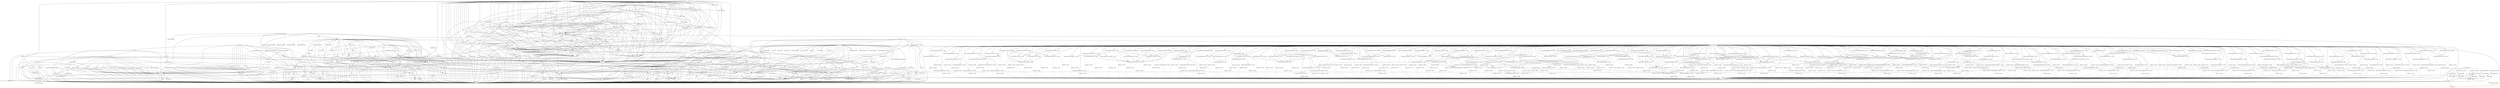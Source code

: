 digraph depends {
    node [shape=plaintext]
"adwaita-icon-theme-symbolic" -> "hicolor-icon-theme"
"adwaita-icon-theme-symbolic" -> "libgdk-pixbuf-2.0-0" [label="gdk-pixbuf"] [style=dashed]
"adwaita-icon-theme-symbolic" -> "libgtk-3.0" [label="gtk+3"] [style=dashed]
"alsa-equal" -> "alsa-utils"
"alsa-equal" -> "caps"
"alsa-equal" -> "libasound2"
"alsa-equal" -> "libc6"
"alsa-plugins" -> "libasound-module-conf-pulse"
"alsa-plugins" -> "libasound-module-ctl-arcam-av"
"alsa-plugins" -> "libasound-module-ctl-oss"
"alsa-plugins" -> "libasound-module-ctl-pulse"
"alsa-plugins" -> "libasound-module-pcm-oss"
"alsa-plugins" -> "libasound-module-pcm-pulse"
"alsa-plugins" -> "libasound-module-pcm-speex"
"alsa-plugins" -> "libasound-module-pcm-upmix"
"alsa-plugins" -> "libasound-module-pcm-usb-stream"
"alsa-plugins" -> "libasound-module-pcm-vdownmix"
"alsa-plugins" -> "libasound-module-rate-samplerate"
"alsa-plugins" -> "libasound-module-rate-speexrate"
"alsa-state" -> "alsa-states" [style=dotted]
"alsa-state" -> "alsa-utils-alsactl"
"alsa-tools" -> "libasound2"
"alsa-tools" -> "libc6"
"alsa-tools" -> "libgcc1"
"alsa-tools" -> "libglib-2.0-0"
"alsa-tools" -> "libgtk-3.0"
"alsa-tools" -> "libstdc++6"
"alsa-utils-aconnect" -> "libasound2"
"alsa-utils-aconnect" -> "libc6"
"alsa-utils-alsactl" -> "alsa-states" [style=dotted]
"alsa-utils-alsactl" -> "libasound2"
"alsa-utils-alsactl" -> "libc6"
"alsa-utils-alsaloop" -> "libasound2"
"alsa-utils-alsaloop" -> "libc6"
"alsa-utils-alsaloop" -> "libsamplerate0"
"alsa-utils-alsamixer" -> "libasound2"
"alsa-utils-alsamixer" -> "libc6"
"alsa-utils-alsamixer" -> "libformw5"
"alsa-utils-alsamixer" -> "libmenuw5"
"alsa-utils-alsamixer" -> "libncursesw5"
"alsa-utils-alsamixer" -> "libpanelw5"
"alsa-utils-alsamixer" -> "libtinfo5"
"alsa-utils-alsatplg" -> "libasound2"
"alsa-utils-alsatplg" -> "libatopology2"
"alsa-utils-alsatplg" -> "libc6"
"alsa-utils-alsaucm" -> "libasound2"
"alsa-utils-alsaucm" -> "libc6"
"alsa-utils" -> "alsa-utils-aconnect"
"alsa-utils" -> "alsa-utils-alsactl"
"alsa-utils" -> "alsa-utils-alsaloop"
"alsa-utils" -> "alsa-utils-alsamixer"
"alsa-utils" -> "alsa-utils-alsatplg"
"alsa-utils" -> "alsa-utils-alsaucm"
"alsa-utils" -> "alsa-utils-amixer"
"alsa-utils" -> "alsa-utils-aplay"
"alsa-utils" -> "alsa-utils-aseqdump"
"alsa-utils" -> "alsa-utils-aseqnet"
"alsa-utils" -> "alsa-utils-iecset"
"alsa-utils" -> "alsa-utils-midi"
"alsa-utils" -> "alsa-utils-nhltdmicinfo"
"alsa-utils" -> "alsa-utils-scripts"
"alsa-utils" -> "alsa-utils-speakertest"
"alsa-utils-amixer" -> "libasound2"
"alsa-utils-amixer" -> "libc6"
"alsa-utils-aplay" -> "libasound2"
"alsa-utils-aplay" -> "libc6"
"alsa-utils-aseqdump" -> "libasound2"
"alsa-utils-aseqdump" -> "libc6"
"alsa-utils-aseqnet" -> "libasound2"
"alsa-utils-aseqnet" -> "libc6"
"alsa-utils-iecset" -> "libasound2"
"alsa-utils-iecset" -> "libc6"
"alsa-utils-midi" -> "libasound2"
"alsa-utils-midi" -> "libc6"
"alsa-utils-nhltdmicinfo" -> "libc6"
"alsa-utils-scripts" -> "bash"
"alsa-utils-speakertest" -> "libasound2"
"alsa-utils-speakertest" -> "libc6"
"at-spi2-core" -> "libc6"
"at-spi2-core" -> "libdbus-1-3"
"at-spi2-core" -> "libglib-2.0-0"
"at-spi2-core" -> "libx11-6"
"at-spi2-core" -> "libxi6"
"at-spi2-core" -> "libxtst6"
"bash" -> "base-files"
"bash" -> "libc6"
"bash" -> "libtinfo5"
"bash" -> "update-alternatives-opkg"
"busybox" -> "busybox-udhcpc" [style=dotted]
"busybox" -> "libc6"
"busybox-syslog" -> "busybox"
"busybox-syslog" -> "update-alternatives-opkg"
"busybox" -> "update-alternatives-opkg"
"ca-certificates" -> "openssl"
"ca-certificates" -> "openssl-bin"
"caps" -> "libc6"
"caps" -> "libgcc1"
"caps" -> "libstdc++6"
"dbus-1" -> "dbus-common"
"dbus-1" -> "dbus-tools"
"dbus-1" -> "libc6"
"dbus-1" -> "libdbus-1-3"
"dbus-1" -> "libexpat1"
"dbus-1" -> "libsystemd0"
"dbus-1" -> "libx11-6"
"dbus-common" -> "base-files"
"dbus-common" -> "base-passwd"
"dbus-common" -> "shadow"
"dbus-tools" -> "libc6"
"dbus-tools" -> "libdbus-1-3"
"e2fsprogs-e2fsck" -> "libblkid1"
"e2fsprogs-e2fsck" -> "libc6"
"e2fsprogs-e2fsck" -> "libcom-err2"
"e2fsprogs-e2fsck" -> "libe2p2"
"e2fsprogs-e2fsck" -> "libext2fs2"
"e2fsprogs-e2fsck" -> "libuuid1"
"fontconfig-utils" -> "libc6"
"fontconfig-utils" -> "libfontconfig1"
"fontconfig-utils" -> "libfreetype6"
"glibc-gconv-iso8859-1" -> "glibc-gconv"
"glibc-gconv-iso8859-1" -> "libc6"
"hello" -> "libc6"
"kbd-keymaps" -> "kbd-keymaps-pine" [style=dotted]
"kbd" -> "libc6"
"kbd" -> "update-alternatives-opkg"
"kernel-module-adv7511-6.13.1-dirty" -> "kernel-6.13.1-dirty" [label="kernel-6.13.1-dirty"] [style=dashed]
"kernel-module-adv7511-6.13.1-dirty" -> "kernel-module-cec-6.13.1-dirty"
"kernel-module-adxl34x-6.13.1-dirty" -> "kernel-6.13.1-dirty" [label="kernel-6.13.1-dirty"] [style=dashed]
"kernel-module-adxl34x-i2c-6.13.1-dirty" -> "kernel-6.13.1-dirty" [label="kernel-6.13.1-dirty"] [style=dashed]
"kernel-module-adxl34x-i2c-6.13.1-dirty" -> "kernel-module-adxl34x-6.13.1-dirty"
"kernel-module-adxl34x-spi-6.13.1-dirty" -> "kernel-6.13.1-dirty" [label="kernel-6.13.1-dirty"] [style=dashed]
"kernel-module-adxl34x-spi-6.13.1-dirty" -> "kernel-module-adxl34x-6.13.1-dirty"
"kernel-module-aes-arm-6.13.1-dirty" -> "kernel-6.13.1-dirty" [label="kernel-6.13.1-dirty"] [style=dashed]
"kernel-module-aes-arm-6.13.1-dirty" -> "kernel-module-aes-generic-6.13.1-dirty"
"kernel-module-aes-arm-6.13.1-dirty" -> "kernel-module-libaes-6.13.1-dirty"
"kernel-module-aes-arm-bs-6.13.1-dirty" -> "kernel-6.13.1-dirty" [label="kernel-6.13.1-dirty"] [style=dashed]
"kernel-module-aes-arm-bs-6.13.1-dirty" -> "kernel-module-aes-arm-6.13.1-dirty"
"kernel-module-aes-arm-bs-6.13.1-dirty" -> "kernel-module-crypto-simd-6.13.1-dirty"
"kernel-module-aes-arm-bs-6.13.1-dirty" -> "kernel-module-libaes-6.13.1-dirty"
"kernel-module-aes-arm-ce-6.13.1-dirty" -> "kernel-6.13.1-dirty" [label="kernel-6.13.1-dirty"] [style=dashed]
"kernel-module-aes-arm-ce-6.13.1-dirty" -> "kernel-module-crypto-simd-6.13.1-dirty"
"kernel-module-aes-arm-ce-6.13.1-dirty" -> "kernel-module-libaes-6.13.1-dirty"
"kernel-module-aes-generic-6.13.1-dirty" -> "kernel-6.13.1-dirty" [label="kernel-6.13.1-dirty"] [style=dashed]
"kernel-module-aes-generic-6.13.1-dirty" -> "kernel-module-libaes-6.13.1-dirty"
"kernel-module-af-alg-6.13.1-dirty" -> "kernel-6.13.1-dirty" [label="kernel-6.13.1-dirty"] [style=dashed]
"kernel-module-ah6-6.13.1-dirty" -> "kernel-6.13.1-dirty" [label="kernel-6.13.1-dirty"] [style=dashed]
"kernel-module-ah6-6.13.1-dirty" -> "kernel-module-xfrm-algo-6.13.1-dirty"
"kernel-module-algif-aead-6.13.1-dirty" -> "kernel-6.13.1-dirty" [label="kernel-6.13.1-dirty"] [style=dashed]
"kernel-module-algif-aead-6.13.1-dirty" -> "kernel-module-af-alg-6.13.1-dirty"
"kernel-module-algif-hash-6.13.1-dirty" -> "kernel-6.13.1-dirty" [label="kernel-6.13.1-dirty"] [style=dashed]
"kernel-module-algif-hash-6.13.1-dirty" -> "kernel-module-af-alg-6.13.1-dirty"
"kernel-module-algif-rng-6.13.1-dirty" -> "kernel-6.13.1-dirty" [label="kernel-6.13.1-dirty"] [style=dashed]
"kernel-module-algif-rng-6.13.1-dirty" -> "kernel-module-af-alg-6.13.1-dirty"
"kernel-module-algif-skcipher-6.13.1-dirty" -> "kernel-6.13.1-dirty" [label="kernel-6.13.1-dirty"] [style=dashed]
"kernel-module-algif-skcipher-6.13.1-dirty" -> "kernel-module-af-alg-6.13.1-dirty"
"kernel-module-amlogic-gxl-crypto-6.13.1-dirty" -> "kernel-6.13.1-dirty" [label="kernel-6.13.1-dirty"] [style=dashed]
"kernel-module-amlogic-gxl-crypto-6.13.1-dirty" -> "kernel-module-crypto-engine-6.13.1-dirty"
"kernel-module-atmel-mxt-ts-6.13.1-dirty" -> "kernel-6.13.1-dirty" [label="kernel-6.13.1-dirty"] [style=dashed]
"kernel-module-b53-common-6.13.1-dirty" -> "kernel-6.13.1-dirty" [label="kernel-6.13.1-dirty"] [style=dashed]
"kernel-module-b53-common-6.13.1-dirty" -> "kernel-module-dsa-core-6.13.1-dirty"
"kernel-module-b53-mdio-6.13.1-dirty" -> "kernel-6.13.1-dirty" [label="kernel-6.13.1-dirty"] [style=dashed]
"kernel-module-b53-mdio-6.13.1-dirty" -> "kernel-module-b53-common-6.13.1-dirty"
"kernel-module-b53-mdio-6.13.1-dirty" -> "kernel-module-dsa-core-6.13.1-dirty"
"kernel-module-b53-mmap-6.13.1-dirty" -> "kernel-6.13.1-dirty" [label="kernel-6.13.1-dirty"] [style=dashed]
"kernel-module-b53-mmap-6.13.1-dirty" -> "kernel-module-b53-common-6.13.1-dirty"
"kernel-module-b53-mmap-6.13.1-dirty" -> "kernel-module-dsa-core-6.13.1-dirty"
"kernel-module-b53-serdes-6.13.1-dirty" -> "kernel-6.13.1-dirty" [label="kernel-6.13.1-dirty"] [style=dashed]
"kernel-module-b53-spi-6.13.1-dirty" -> "kernel-6.13.1-dirty" [label="kernel-6.13.1-dirty"] [style=dashed]
"kernel-module-b53-spi-6.13.1-dirty" -> "kernel-module-b53-common-6.13.1-dirty"
"kernel-module-b53-spi-6.13.1-dirty" -> "kernel-module-dsa-core-6.13.1-dirty"
"kernel-module-b53-srab-6.13.1-dirty" -> "kernel-6.13.1-dirty" [label="kernel-6.13.1-dirty"] [style=dashed]
"kernel-module-b53-srab-6.13.1-dirty" -> "kernel-module-b53-common-6.13.1-dirty"
"kernel-module-b53-srab-6.13.1-dirty" -> "kernel-module-b53-serdes-6.13.1-dirty"
"kernel-module-b53-srab-6.13.1-dirty" -> "kernel-module-dsa-core-6.13.1-dirty"
"kernel-module-bcm7xxx-6.13.1-dirty" -> "kernel-6.13.1-dirty" [label="kernel-6.13.1-dirty"] [style=dashed]
"kernel-module-bcm-sf2-6.13.1-dirty" -> "kernel-6.13.1-dirty" [label="kernel-6.13.1-dirty"] [style=dashed]
"kernel-module-bcm-sf2-6.13.1-dirty" -> "kernel-module-b53-common-6.13.1-dirty"
"kernel-module-bcm-sf2-6.13.1-dirty" -> "kernel-module-dsa-core-6.13.1-dirty"
"kernel-module-bluetooth-6.13.1-dirty" -> "kernel-6.13.1-dirty" [label="kernel-6.13.1-dirty"] [style=dashed]
"kernel-module-bluetooth-6.13.1-dirty" -> "kernel-module-ecdh-generic-6.13.1-dirty"
"kernel-module-bluetooth-6.13.1-dirty" -> "kernel-module-libaes-6.13.1-dirty"
"kernel-module-bq27xxx-battery-6.13.1-dirty" -> "kernel-6.13.1-dirty" [label="kernel-6.13.1-dirty"] [style=dashed]
"kernel-module-bq27xxx-battery-i2c-6.13.1-dirty" -> "kernel-6.13.1-dirty" [label="kernel-6.13.1-dirty"] [style=dashed]
"kernel-module-bq27xxx-battery-i2c-6.13.1-dirty" -> "kernel-module-bq27xxx-battery-6.13.1-dirty"
"kernel-module-brcmfmac-6.13.1-dirty" -> "kernel-6.13.1-dirty" [label="kernel-6.13.1-dirty"] [style=dashed]
"kernel-module-brcmfmac-6.13.1-dirty" -> "kernel-module-brcmutil-6.13.1-dirty"
"kernel-module-brcmfmac-6.13.1-dirty" -> "kernel-module-cfg80211-6.13.1-dirty"
"kernel-module-brcmfmac-bca-6.13.1-dirty" -> "kernel-6.13.1-dirty" [label="kernel-6.13.1-dirty"] [style=dashed]
"kernel-module-brcmfmac-bca-6.13.1-dirty" -> "kernel-module-brcmfmac-6.13.1-dirty"
"kernel-module-brcmfmac-cyw-6.13.1-dirty" -> "kernel-6.13.1-dirty" [label="kernel-6.13.1-dirty"] [style=dashed]
"kernel-module-brcmfmac-cyw-6.13.1-dirty" -> "kernel-module-brcmfmac-6.13.1-dirty"
"kernel-module-brcmfmac-wcc-6.13.1-dirty" -> "kernel-6.13.1-dirty" [label="kernel-6.13.1-dirty"] [style=dashed]
"kernel-module-brcmfmac-wcc-6.13.1-dirty" -> "kernel-module-brcmfmac-6.13.1-dirty"
"kernel-module-brcmutil-6.13.1-dirty" -> "kernel-6.13.1-dirty" [label="kernel-6.13.1-dirty"] [style=dashed]
"kernel-module-btbcm-6.13.1-dirty" -> "kernel-6.13.1-dirty" [label="kernel-6.13.1-dirty"] [style=dashed]
"kernel-module-btbcm-6.13.1-dirty" -> "kernel-module-bluetooth-6.13.1-dirty"
"kernel-module-btmrvl-6.13.1-dirty" -> "kernel-6.13.1-dirty" [label="kernel-6.13.1-dirty"] [style=dashed]
"kernel-module-btmrvl-6.13.1-dirty" -> "kernel-module-bluetooth-6.13.1-dirty"
"kernel-module-btmrvl-sdio-6.13.1-dirty" -> "kernel-6.13.1-dirty" [label="kernel-6.13.1-dirty"] [style=dashed]
"kernel-module-btmrvl-sdio-6.13.1-dirty" -> "kernel-module-bluetooth-6.13.1-dirty"
"kernel-module-btmrvl-sdio-6.13.1-dirty" -> "kernel-module-btmrvl-6.13.1-dirty"
"kernel-module-capsule-loader-6.13.1-dirty" -> "kernel-6.13.1-dirty" [label="kernel-6.13.1-dirty"] [style=dashed]
"kernel-module-c-can-6.13.1-dirty" -> "kernel-6.13.1-dirty" [label="kernel-6.13.1-dirty"] [style=dashed]
"kernel-module-c-can-platform-6.13.1-dirty" -> "kernel-6.13.1-dirty" [label="kernel-6.13.1-dirty"] [style=dashed]
"kernel-module-c-can-platform-6.13.1-dirty" -> "kernel-module-c-can-6.13.1-dirty"
"kernel-module-ccm-6.13.1-dirty" -> "kernel-6.13.1-dirty" [label="kernel-6.13.1-dirty"] [style=dashed]
"kernel-module-cec-6.13.1-dirty" -> "kernel-6.13.1-dirty" [label="kernel-6.13.1-dirty"] [style=dashed]
"kernel-module-cfg80211-6.13.1-dirty" -> "kernel-6.13.1-dirty" [label="kernel-6.13.1-dirty"] [style=dashed]
"kernel-module-chacha-neon-6.13.1-dirty" -> "kernel-6.13.1-dirty" [label="kernel-6.13.1-dirty"] [style=dashed]
"kernel-module-cm36651-6.13.1-dirty" -> "kernel-6.13.1-dirty" [label="kernel-6.13.1-dirty"] [style=dashed]
"kernel-module-cmac-6.13.1-dirty" -> "kernel-6.13.1-dirty" [label="kernel-6.13.1-dirty"] [style=dashed]
"kernel-module-counter-6.13.1-dirty" -> "kernel-6.13.1-dirty" [label="kernel-6.13.1-dirty"] [style=dashed]
"kernel-module-cppi41-6.13.1-dirty" -> "kernel-6.13.1-dirty" [label="kernel-6.13.1-dirty"] [style=dashed]
"kernel-module-cpufreq-conservative-6.13.1-dirty" -> "kernel-6.13.1-dirty" [label="kernel-6.13.1-dirty"] [style=dashed]
"kernel-module-cpufreq-powersave-6.13.1-dirty" -> "kernel-6.13.1-dirty" [label="kernel-6.13.1-dirty"] [style=dashed]
"kernel-module-cpufreq-userspace-6.13.1-dirty" -> "kernel-6.13.1-dirty" [label="kernel-6.13.1-dirty"] [style=dashed]
"kernel-module-crc32-arm-ce-6.13.1-dirty" -> "kernel-6.13.1-dirty" [label="kernel-6.13.1-dirty"] [style=dashed]
"kernel-module-crc4-6.13.1-dirty" -> "kernel-6.13.1-dirty" [label="kernel-6.13.1-dirty"] [style=dashed]
"kernel-module-crc-ccitt-6.13.1-dirty" -> "kernel-6.13.1-dirty" [label="kernel-6.13.1-dirty"] [style=dashed]
"kernel-module-crc-itu-t-6.13.1-dirty" -> "kernel-6.13.1-dirty" [label="kernel-6.13.1-dirty"] [style=dashed]
"kernel-module-cryptd-6.13.1-dirty" -> "kernel-6.13.1-dirty" [label="kernel-6.13.1-dirty"] [style=dashed]
"kernel-module-crypto-engine-6.13.1-dirty" -> "kernel-6.13.1-dirty" [label="kernel-6.13.1-dirty"] [style=dashed]
"kernel-module-crypto-simd-6.13.1-dirty" -> "kernel-6.13.1-dirty" [label="kernel-6.13.1-dirty"] [style=dashed]
"kernel-module-crypto-simd-6.13.1-dirty" -> "kernel-module-cryptd-6.13.1-dirty"
"kernel-module-crypto-user-6.13.1-dirty" -> "kernel-6.13.1-dirty" [label="kernel-6.13.1-dirty"] [style=dashed]
"kernel-module-ctr-6.13.1-dirty" -> "kernel-6.13.1-dirty" [label="kernel-6.13.1-dirty"] [style=dashed]
"kernel-module-cyapatp-6.13.1-dirty" -> "kernel-6.13.1-dirty" [label="kernel-6.13.1-dirty"] [style=dashed]
"kernel-module-cyapatp-6.13.1-dirty" -> "kernel-module-crc-itu-t-6.13.1-dirty"
"kernel-module-des-generic-6.13.1-dirty" -> "kernel-6.13.1-dirty" [label="kernel-6.13.1-dirty"] [style=dashed]
"kernel-module-des-generic-6.13.1-dirty" -> "kernel-module-libdes-6.13.1-dirty"
"kernel-module-display-connector-6.13.1-dirty" -> "kernel-6.13.1-dirty" [label="kernel-6.13.1-dirty"] [style=dashed]
"kernel-module-drbg-6.13.1-dirty" -> "kernel-6.13.1-dirty" [label="kernel-6.13.1-dirty"] [style=dashed]
"kernel-module-drm-display-helper-6.13.1-dirty" -> "kernel-6.13.1-dirty" [label="kernel-6.13.1-dirty"] [style=dashed]
"kernel-module-dsa-core-6.13.1-dirty" -> "kernel-6.13.1-dirty" [label="kernel-6.13.1-dirty"] [style=dashed]
"kernel-module-ecc-6.13.1-dirty" -> "kernel-6.13.1-dirty" [label="kernel-6.13.1-dirty"] [style=dashed]
"kernel-module-ecdh-generic-6.13.1-dirty" -> "kernel-6.13.1-dirty" [label="kernel-6.13.1-dirty"] [style=dashed]
"kernel-module-ecdh-generic-6.13.1-dirty" -> "kernel-module-ecc-6.13.1-dirty"
"kernel-module-echainiv-6.13.1-dirty" -> "kernel-6.13.1-dirty" [label="kernel-6.13.1-dirty"] [style=dashed]
"kernel-module-echainiv-6.13.1-dirty" -> "kernel-module-geniv-6.13.1-dirty"
"kernel-module-edt-ft5x06-6.13.1-dirty" -> "kernel-6.13.1-dirty" [label="kernel-6.13.1-dirty"] [style=dashed]
"kernel-module-efivarfs-6.13.1-dirty" -> "kernel-6.13.1-dirty" [label="kernel-6.13.1-dirty"] [style=dashed]
"kernel-module-ehci-fsl-6.13.1-dirty" -> "kernel-6.13.1-dirty" [label="kernel-6.13.1-dirty"] [style=dashed]
"kernel-module-elants-i2c-6.13.1-dirty" -> "kernel-6.13.1-dirty" [label="kernel-6.13.1-dirty"] [style=dashed]
"kernel-module-esp6-6.13.1-dirty" -> "kernel-6.13.1-dirty" [label="kernel-6.13.1-dirty"] [style=dashed]
"kernel-module-esp6-6.13.1-dirty" -> "kernel-module-xfrm-algo-6.13.1-dirty"
"kernel-module-ff-memless-6.13.1-dirty" -> "kernel-6.13.1-dirty" [label="kernel-6.13.1-dirty"] [style=dashed]
"kernel-module-flexcan-6.13.1-dirty" -> "kernel-6.13.1-dirty" [label="kernel-6.13.1-dirty"] [style=dashed]
"kernel-module-fsi-core-6.13.1-dirty" -> "kernel-6.13.1-dirty" [label="kernel-6.13.1-dirty"] [style=dashed]
"kernel-module-fsi-core-6.13.1-dirty" -> "kernel-module-crc4-6.13.1-dirty"
"kernel-module-fsi-master-aspeed-6.13.1-dirty" -> "kernel-6.13.1-dirty" [label="kernel-6.13.1-dirty"] [style=dashed]
"kernel-module-fsi-master-aspeed-6.13.1-dirty" -> "kernel-module-fsi-core-6.13.1-dirty"
"kernel-module-fsi-master-gpio-6.13.1-dirty" -> "kernel-6.13.1-dirty" [label="kernel-6.13.1-dirty"] [style=dashed]
"kernel-module-fsi-master-gpio-6.13.1-dirty" -> "kernel-module-crc4-6.13.1-dirty"
"kernel-module-fsi-master-gpio-6.13.1-dirty" -> "kernel-module-fsi-core-6.13.1-dirty"
"kernel-module-fsi-master-hub-6.13.1-dirty" -> "kernel-6.13.1-dirty" [label="kernel-6.13.1-dirty"] [style=dashed]
"kernel-module-fsi-master-hub-6.13.1-dirty" -> "kernel-module-fsi-core-6.13.1-dirty"
"kernel-module-fsi-occ-6.13.1-dirty" -> "kernel-6.13.1-dirty" [label="kernel-6.13.1-dirty"] [style=dashed]
"kernel-module-fsi-occ-6.13.1-dirty" -> "kernel-module-fsi-sbefifo-6.13.1-dirty"
"kernel-module-fsi-sbefifo-6.13.1-dirty" -> "kernel-6.13.1-dirty" [label="kernel-6.13.1-dirty"] [style=dashed]
"kernel-module-fsi-sbefifo-6.13.1-dirty" -> "kernel-module-fsi-core-6.13.1-dirty"
"kernel-module-fsi-scom-6.13.1-dirty" -> "kernel-6.13.1-dirty" [label="kernel-6.13.1-dirty"] [style=dashed]
"kernel-module-fsi-scom-6.13.1-dirty" -> "kernel-module-fsi-core-6.13.1-dirty"
"kernel-module-fsl-mph-dr-of-6.13.1-dirty" -> "kernel-6.13.1-dirty" [label="kernel-6.13.1-dirty"] [style=dashed]
"kernel-module-gcm-6.13.1-dirty" -> "kernel-6.13.1-dirty" [label="kernel-6.13.1-dirty"] [style=dashed]
"kernel-module-geniv-6.13.1-dirty" -> "kernel-6.13.1-dirty" [label="kernel-6.13.1-dirty"] [style=dashed]
"kernel-module-g-ether-6.13.1-dirty" -> "kernel-6.13.1-dirty" [label="kernel-6.13.1-dirty"] [style=dashed]
"kernel-module-g-ether-6.13.1-dirty" -> "kernel-module-u-ether-6.13.1-dirty"
"kernel-module-g-ether-6.13.1-dirty" -> "kernel-module-usb-f-rndis-6.13.1-dirty"
"kernel-module-gf128mul-6.13.1-dirty" -> "kernel-6.13.1-dirty" [label="kernel-6.13.1-dirty"] [style=dashed]
"kernel-module-ghash-arm-ce-6.13.1-dirty" -> "kernel-6.13.1-dirty" [label="kernel-6.13.1-dirty"] [style=dashed]
"kernel-module-ghash-arm-ce-6.13.1-dirty" -> "kernel-module-cryptd-6.13.1-dirty"
"kernel-module-ghash-arm-ce-6.13.1-dirty" -> "kernel-module-gf128mul-6.13.1-dirty"
"kernel-module-ghash-arm-ce-6.13.1-dirty" -> "kernel-module-libaes-6.13.1-dirty"
"kernel-module-ghash-generic-6.13.1-dirty" -> "kernel-6.13.1-dirty" [label="kernel-6.13.1-dirty"] [style=dashed]
"kernel-module-ghash-generic-6.13.1-dirty" -> "kernel-module-gf128mul-6.13.1-dirty"
"kernel-module-governor-passive-6.13.1-dirty" -> "kernel-6.13.1-dirty" [label="kernel-6.13.1-dirty"] [style=dashed]
"kernel-module-gpio-charger-6.13.1-dirty" -> "kernel-6.13.1-dirty" [label="kernel-6.13.1-dirty"] [style=dashed]
"kernel-module-gpio-decoder-6.13.1-dirty" -> "kernel-6.13.1-dirty" [label="kernel-6.13.1-dirty"] [style=dashed]
"kernel-module-hci-6.13.1-dirty" -> "kernel-6.13.1-dirty" [label="kernel-6.13.1-dirty"] [style=dashed]
"kernel-module-hci-6.13.1-dirty" -> "kernel-module-nfc-6.13.1-dirty"
"kernel-module-hci-uart-6.13.1-dirty" -> "kernel-6.13.1-dirty" [label="kernel-6.13.1-dirty"] [style=dashed]
"kernel-module-hci-uart-6.13.1-dirty" -> "kernel-module-bluetooth-6.13.1-dirty"
"kernel-module-hci-uart-6.13.1-dirty" -> "kernel-module-btbcm-6.13.1-dirty"
"kernel-module-hmac-6.13.1-dirty" -> "kernel-6.13.1-dirty" [label="kernel-6.13.1-dirty"] [style=dashed]
"kernel-module-i2c-algo-bit-6.13.1-dirty" -> "kernel-6.13.1-dirty" [label="kernel-6.13.1-dirty"] [style=dashed]
"kernel-module-i2c-arb-gpio-challenge-6.13.1-dirty" -> "kernel-6.13.1-dirty" [label="kernel-6.13.1-dirty"] [style=dashed]
"kernel-module-i2c-emev2-6.13.1-dirty" -> "kernel-6.13.1-dirty" [label="kernel-6.13.1-dirty"] [style=dashed]
"kernel-module-i2c-gpio-6.13.1-dirty" -> "kernel-6.13.1-dirty" [label="kernel-6.13.1-dirty"] [style=dashed]
"kernel-module-i2c-gpio-6.13.1-dirty" -> "kernel-module-i2c-algo-bit-6.13.1-dirty"
"kernel-module-ina2xx-6.13.1-dirty" -> "kernel-6.13.1-dirty" [label="kernel-6.13.1-dirty"] [style=dashed]
"kernel-module-industrialio-buffer-cb-6.13.1-dirty" -> "kernel-6.13.1-dirty" [label="kernel-6.13.1-dirty"] [style=dashed]
"kernel-module-industrialio-hw-consumer-6.13.1-dirty" -> "kernel-6.13.1-dirty" [label="kernel-6.13.1-dirty"] [style=dashed]
"kernel-module-ip6-tunnel-6.13.1-dirty" -> "kernel-6.13.1-dirty" [label="kernel-6.13.1-dirty"] [style=dashed]
"kernel-module-ip6-tunnel-6.13.1-dirty" -> "kernel-module-tunnel6-6.13.1-dirty"
"kernel-module-ipcomp6-6.13.1-dirty" -> "kernel-6.13.1-dirty" [label="kernel-6.13.1-dirty"] [style=dashed]
"kernel-module-ipcomp6-6.13.1-dirty" -> "kernel-module-xfrm6-tunnel-6.13.1-dirty"
"kernel-module-ipcomp6-6.13.1-dirty" -> "kernel-module-xfrm-ipcomp-6.13.1-dirty"
"kernel-module-jitterentropy-rng-6.13.1-dirty" -> "kernel-6.13.1-dirty" [label="kernel-6.13.1-dirty"] [style=dashed]
"kernel-module-lan78xx-6.13.1-dirty" -> "kernel-6.13.1-dirty" [label="kernel-6.13.1-dirty"] [style=dashed]
"kernel-module-lan966x-serdes-6.13.1-dirty" -> "kernel-6.13.1-dirty" [label="kernel-6.13.1-dirty"] [style=dashed]
"kernel-module-led-class-flash-6.13.1-dirty" -> "kernel-6.13.1-dirty" [label="kernel-6.13.1-dirty"] [style=dashed]
"kernel-module-leds-pca9532-6.13.1-dirty" -> "kernel-6.13.1-dirty" [label="kernel-6.13.1-dirty"] [style=dashed]
"kernel-module-libaes-6.13.1-dirty" -> "kernel-6.13.1-dirty" [label="kernel-6.13.1-dirty"] [style=dashed]
"kernel-module-libarc4-6.13.1-dirty" -> "kernel-6.13.1-dirty" [label="kernel-6.13.1-dirty"] [style=dashed]
"kernel-module-libdes-6.13.1-dirty" -> "kernel-6.13.1-dirty" [label="kernel-6.13.1-dirty"] [style=dashed]
"kernel-module-lvds-codec-6.13.1-dirty" -> "kernel-6.13.1-dirty" [label="kernel-6.13.1-dirty"] [style=dashed]
"kernel-module-mac80211-6.13.1-dirty" -> "kernel-6.13.1-dirty" [label="kernel-6.13.1-dirty"] [style=dashed]
"kernel-module-mac80211-6.13.1-dirty" -> "kernel-module-cfg80211-6.13.1-dirty"
"kernel-module-mac80211-6.13.1-dirty" -> "kernel-module-libarc4-6.13.1-dirty"
"kernel-module-max17040-battery-6.13.1-dirty" -> "kernel-6.13.1-dirty" [label="kernel-6.13.1-dirty"] [style=dashed]
"kernel-module-max17042-battery-6.13.1-dirty" -> "kernel-6.13.1-dirty" [label="kernel-6.13.1-dirty"] [style=dashed]
"kernel-module-max8952-6.13.1-dirty" -> "kernel-6.13.1-dirty" [label="kernel-6.13.1-dirty"] [style=dashed]
"kernel-module-md5-6.13.1-dirty" -> "kernel-6.13.1-dirty" [label="kernel-6.13.1-dirty"] [style=dashed]
"kernel-module-mdio-i2c-6.13.1-dirty" -> "kernel-6.13.1-dirty" [label="kernel-6.13.1-dirty"] [style=dashed]
"kernel-module-mdio-mscc-miim-6.13.1-dirty" -> "kernel-6.13.1-dirty" [label="kernel-6.13.1-dirty"] [style=dashed]
"kernel-module-microchip-6.13.1-dirty" -> "kernel-6.13.1-dirty" [label="kernel-6.13.1-dirty"] [style=dashed]
"kernel-module-mip6-6.13.1-dirty" -> "kernel-6.13.1-dirty" [label="kernel-6.13.1-dirty"] [style=dashed]
"kernel-module-mms114-6.13.1-dirty" -> "kernel-6.13.1-dirty" [label="kernel-6.13.1-dirty"] [style=dashed]
"kernel-module-musb-dsps-6.13.1-dirty" -> "kernel-6.13.1-dirty" [label="kernel-6.13.1-dirty"] [style=dashed]
"kernel-module-musb-dsps-6.13.1-dirty" -> "kernel-module-musb-hdrc-6.13.1-dirty"
"kernel-module-musb-hdrc-6.13.1-dirty" -> "kernel-6.13.1-dirty" [label="kernel-6.13.1-dirty"] [style=dashed]
"kernel-module-mwifiex-6.13.1-dirty" -> "kernel-6.13.1-dirty" [label="kernel-6.13.1-dirty"] [style=dashed]
"kernel-module-mwifiex-6.13.1-dirty" -> "kernel-module-cfg80211-6.13.1-dirty"
"kernel-module-mwifiex-sdio-6.13.1-dirty" -> "kernel-6.13.1-dirty" [label="kernel-6.13.1-dirty"] [style=dashed]
"kernel-module-mwifiex-sdio-6.13.1-dirty" -> "kernel-module-mwifiex-6.13.1-dirty"
"kernel-module-nci-6.13.1-dirty" -> "kernel-6.13.1-dirty" [label="kernel-6.13.1-dirty"] [style=dashed]
"kernel-module-nci-6.13.1-dirty" -> "kernel-module-nfc-6.13.1-dirty"
"kernel-module-nci-spi-6.13.1-dirty" -> "kernel-6.13.1-dirty" [label="kernel-6.13.1-dirty"] [style=dashed]
"kernel-module-nci-spi-6.13.1-dirty" -> "kernel-module-crc-ccitt-6.13.1-dirty"
"kernel-module-nci-uart-6.13.1-dirty" -> "kernel-6.13.1-dirty" [label="kernel-6.13.1-dirty"] [style=dashed]
"kernel-module-nfc-6.13.1-dirty" -> "kernel-6.13.1-dirty" [label="kernel-6.13.1-dirty"] [style=dashed]
"kernel-module-nfc-digital-6.13.1-dirty" -> "kernel-6.13.1-dirty" [label="kernel-6.13.1-dirty"] [style=dashed]
"kernel-module-nfc-digital-6.13.1-dirty" -> "kernel-module-crc-ccitt-6.13.1-dirty"
"kernel-module-nfc-digital-6.13.1-dirty" -> "kernel-module-crc-itu-t-6.13.1-dirty"
"kernel-module-nfc-digital-6.13.1-dirty" -> "kernel-module-nfc-6.13.1-dirty"
"kernel-module-ntc-thermistor-6.13.1-dirty" -> "kernel-6.13.1-dirty" [label="kernel-6.13.1-dirty"] [style=dashed]
"kernel-module-nxp-ptn3460-6.13.1-dirty" -> "kernel-6.13.1-dirty" [label="kernel-6.13.1-dirty"] [style=dashed]
"kernel-module-omap2430-6.13.1-dirty" -> "kernel-6.13.1-dirty" [label="kernel-6.13.1-dirty"] [style=dashed]
"kernel-module-omap2430-6.13.1-dirty" -> "kernel-module-musb-hdrc-6.13.1-dirty"
"kernel-module-omapdrm-6.13.1-dirty" -> "kernel-6.13.1-dirty" [label="kernel-6.13.1-dirty"] [style=dashed]
"kernel-module-omapdrm-6.13.1-dirty" -> "kernel-module-cec-6.13.1-dirty"
"kernel-module-omapdrm-6.13.1-dirty" -> "kernel-module-drm-display-helper-6.13.1-dirty"
"kernel-module-onboard-usb-dev-6.13.1-dirty" -> "kernel-6.13.1-dirty" [label="kernel-6.13.1-dirty"] [style=dashed]
"kernel-module-panel-lvds-6.13.1-dirty" -> "kernel-6.13.1-dirty" [label="kernel-6.13.1-dirty"] [style=dashed]
"kernel-module-parade-ps8622-6.13.1-dirty" -> "kernel-6.13.1-dirty" [label="kernel-6.13.1-dirty"] [style=dashed]
"kernel-module-pci-endpoint-test-6.13.1-dirty" -> "kernel-6.13.1-dirty" [label="kernel-6.13.1-dirty"] [style=dashed]
"kernel-module-pci-epf-test-6.13.1-dirty" -> "kernel-6.13.1-dirty" [label="kernel-6.13.1-dirty"] [style=dashed]
"kernel-module-pci-meson-6.13.1-dirty" -> "kernel-6.13.1-dirty" [label="kernel-6.13.1-dirty"] [style=dashed]
"kernel-module-phy-am335x-6.13.1-dirty" -> "kernel-6.13.1-dirty" [label="kernel-6.13.1-dirty"] [style=dashed]
"kernel-module-phy-am335x-6.13.1-dirty" -> "kernel-module-phy-am335x-control-6.13.1-dirty"
"kernel-module-phy-am335x-control-6.13.1-dirty" -> "kernel-6.13.1-dirty" [label="kernel-6.13.1-dirty"] [style=dashed]
"kernel-module-phy-cpcap-usb-6.13.1-dirty" -> "kernel-6.13.1-dirty" [label="kernel-6.13.1-dirty"] [style=dashed]
"kernel-module-phy-cpcap-usb-6.13.1-dirty" -> "kernel-module-musb-hdrc-6.13.1-dirty"
"kernel-module-phy-dm816x-usb-6.13.1-dirty" -> "kernel-6.13.1-dirty" [label="kernel-6.13.1-dirty"] [style=dashed]
"kernel-module-phy-exynos-usb2-6.13.1-dirty" -> "kernel-6.13.1-dirty" [label="kernel-6.13.1-dirty"] [style=dashed]
"kernel-module-phy-twl4030-usb-6.13.1-dirty" -> "kernel-6.13.1-dirty" [label="kernel-6.13.1-dirty"] [style=dashed]
"kernel-module-phy-twl4030-usb-6.13.1-dirty" -> "kernel-module-musb-hdrc-6.13.1-dirty"
"kernel-module-phy-twl6030-usb-6.13.1-dirty" -> "kernel-6.13.1-dirty" [label="kernel-6.13.1-dirty"] [style=dashed]
"kernel-module-phy-twl6030-usb-6.13.1-dirty" -> "kernel-module-musb-hdrc-6.13.1-dirty"
"kernel-module-pwm-fan-6.13.1-dirty" -> "kernel-6.13.1-dirty" [label="kernel-6.13.1-dirty"] [style=dashed]
"kernel-module-pwm-tiecap-6.13.1-dirty" -> "kernel-6.13.1-dirty" [label="kernel-6.13.1-dirty"] [style=dashed]
"kernel-module-pwm-tiehrpwm-6.13.1-dirty" -> "kernel-6.13.1-dirty" [label="kernel-6.13.1-dirty"] [style=dashed]
"kernel-module-qrtr-6.13.1-dirty" -> "kernel-6.13.1-dirty" [label="kernel-6.13.1-dirty"] [style=dashed]
"kernel-module-qrtr-smd-6.13.1-dirty" -> "kernel-6.13.1-dirty" [label="kernel-6.13.1-dirty"] [style=dashed]
"kernel-module-qrtr-smd-6.13.1-dirty" -> "kernel-module-qrtr-6.13.1-dirty"
"kernel-module-qrtr-smd-6.13.1-dirty" -> "kernel-module-rpmsg-core-6.13.1-dirty"
"kernel-module-qt1070-6.13.1-dirty" -> "kernel-6.13.1-dirty" [label="kernel-6.13.1-dirty"] [style=dashed]
"kernel-module-r8152-6.13.1-dirty" -> "kernel-6.13.1-dirty" [label="kernel-6.13.1-dirty"] [style=dashed]
"kernel-module-r8153-ecm-6.13.1-dirty" -> "kernel-6.13.1-dirty" [label="kernel-6.13.1-dirty"] [style=dashed]
"kernel-module-r8153-ecm-6.13.1-dirty" -> "kernel-module-r8152-6.13.1-dirty"
"kernel-module-r8a66597-hcd-6.13.1-dirty" -> "kernel-6.13.1-dirty" [label="kernel-6.13.1-dirty"] [style=dashed]
"kernel-module-reset-ti-syscon-6.13.1-dirty" -> "kernel-6.13.1-dirty" [label="kernel-6.13.1-dirty"] [style=dashed]
"kernel-module-resistive-adc-touch-6.13.1-dirty" -> "kernel-6.13.1-dirty" [label="kernel-6.13.1-dirty"] [style=dashed]
"kernel-module-resistive-adc-touch-6.13.1-dirty" -> "kernel-module-industrialio-buffer-cb-6.13.1-dirty"
"kernel-module-rpmsg-char-6.13.1-dirty" -> "kernel-6.13.1-dirty" [label="kernel-6.13.1-dirty"] [style=dashed]
"kernel-module-rpmsg-char-6.13.1-dirty" -> "kernel-module-rpmsg-core-6.13.1-dirty"
"kernel-module-rpmsg-core-6.13.1-dirty" -> "kernel-6.13.1-dirty" [label="kernel-6.13.1-dirty"] [style=dashed]
"kernel-module-rpmsg-ctrl-6.13.1-dirty" -> "kernel-6.13.1-dirty" [label="kernel-6.13.1-dirty"] [style=dashed]
"kernel-module-rpmsg-ctrl-6.13.1-dirty" -> "kernel-module-rpmsg-char-6.13.1-dirty"
"kernel-module-rpmsg-ctrl-6.13.1-dirty" -> "kernel-module-rpmsg-core-6.13.1-dirty"
"kernel-module-rpmsg-ns-6.13.1-dirty" -> "kernel-6.13.1-dirty" [label="kernel-6.13.1-dirty"] [style=dashed]
"kernel-module-rpmsg-ns-6.13.1-dirty" -> "kernel-module-rpmsg-core-6.13.1-dirty"
"kernel-module-rt2800lib-6.13.1-dirty" -> "kernel-6.13.1-dirty" [label="kernel-6.13.1-dirty"] [style=dashed]
"kernel-module-rt2800lib-6.13.1-dirty" -> "kernel-module-crc-ccitt-6.13.1-dirty"
"kernel-module-rt2800lib-6.13.1-dirty" -> "kernel-module-mac80211-6.13.1-dirty"
"kernel-module-rt2800lib-6.13.1-dirty" -> "kernel-module-rt2x00lib-6.13.1-dirty"
"kernel-module-rt2800usb-6.13.1-dirty" -> "kernel-6.13.1-dirty" [label="kernel-6.13.1-dirty"] [style=dashed]
"kernel-module-rt2800usb-6.13.1-dirty" -> "kernel-module-mac80211-6.13.1-dirty"
"kernel-module-rt2800usb-6.13.1-dirty" -> "kernel-module-rt2800lib-6.13.1-dirty"
"kernel-module-rt2800usb-6.13.1-dirty" -> "kernel-module-rt2x00lib-6.13.1-dirty"
"kernel-module-rt2800usb-6.13.1-dirty" -> "kernel-module-rt2x00usb-6.13.1-dirty"
"kernel-module-rt2x00lib-6.13.1-dirty" -> "kernel-6.13.1-dirty" [label="kernel-6.13.1-dirty"] [style=dashed]
"kernel-module-rt2x00lib-6.13.1-dirty" -> "kernel-module-cfg80211-6.13.1-dirty"
"kernel-module-rt2x00lib-6.13.1-dirty" -> "kernel-module-mac80211-6.13.1-dirty"
"kernel-module-rt2x00usb-6.13.1-dirty" -> "kernel-6.13.1-dirty" [label="kernel-6.13.1-dirty"] [style=dashed]
"kernel-module-rt2x00usb-6.13.1-dirty" -> "kernel-module-mac80211-6.13.1-dirty"
"kernel-module-rt2x00usb-6.13.1-dirty" -> "kernel-module-rt2x00lib-6.13.1-dirty"
"kernel-module-rtc-bq32k-6.13.1-dirty" -> "kernel-6.13.1-dirty" [label="kernel-6.13.1-dirty"] [style=dashed]
"kernel-module-rtc-efi-6.13.1-dirty" -> "kernel-6.13.1-dirty" [label="kernel-6.13.1-dirty"] [style=dashed]
"kernel-module-rtc-hym8563-6.13.1-dirty" -> "kernel-6.13.1-dirty" [label="kernel-6.13.1-dirty"] [style=dashed]
"kernel-module-rtc-pcf85063-6.13.1-dirty" -> "kernel-6.13.1-dirty" [label="kernel-6.13.1-dirty"] [style=dashed]
"kernel-module-rtc-pcf85363-6.13.1-dirty" -> "kernel-6.13.1-dirty" [label="kernel-6.13.1-dirty"] [style=dashed]
"kernel-module-rtc-rs5c372-6.13.1-dirty" -> "kernel-6.13.1-dirty" [label="kernel-6.13.1-dirty"] [style=dashed]
"kernel-module-rtc-rx8581-6.13.1-dirty" -> "kernel-6.13.1-dirty" [label="kernel-6.13.1-dirty"] [style=dashed]
"kernel-module-rtc-s35390a-6.13.1-dirty" -> "kernel-6.13.1-dirty" [label="kernel-6.13.1-dirty"] [style=dashed]
"kernel-module-s3fwrn5-6.13.1-dirty" -> "kernel-6.13.1-dirty" [label="kernel-6.13.1-dirty"] [style=dashed]
"kernel-module-s3fwrn5-6.13.1-dirty" -> "kernel-module-nci-6.13.1-dirty"
"kernel-module-s3fwrn5-i2c-6.13.1-dirty" -> "kernel-6.13.1-dirty" [label="kernel-6.13.1-dirty"] [style=dashed]
"kernel-module-s3fwrn5-i2c-6.13.1-dirty" -> "kernel-module-s3fwrn5-6.13.1-dirty"
"kernel-module-samsung-dsim-6.13.1-dirty" -> "kernel-6.13.1-dirty" [label="kernel-6.13.1-dirty"] [style=dashed]
"kernel-module-samsung-keypad-6.13.1-dirty" -> "kernel-6.13.1-dirty" [label="kernel-6.13.1-dirty"] [style=dashed]
"kernel-module-seqiv-6.13.1-dirty" -> "kernel-6.13.1-dirty" [label="kernel-6.13.1-dirty"] [style=dashed]
"kernel-module-seqiv-6.13.1-dirty" -> "kernel-module-geniv-6.13.1-dirty"
"kernel-module-sfp-6.13.1-dirty" -> "kernel-6.13.1-dirty" [label="kernel-6.13.1-dirty"] [style=dashed]
"kernel-module-sfp-6.13.1-dirty" -> "kernel-module-mdio-i2c-6.13.1-dirty"
"kernel-module-sha1-arm-6.13.1-dirty" -> "kernel-6.13.1-dirty" [label="kernel-6.13.1-dirty"] [style=dashed]
"kernel-module-sha1-arm-ce-6.13.1-dirty" -> "kernel-6.13.1-dirty" [label="kernel-6.13.1-dirty"] [style=dashed]
"kernel-module-sha1-arm-ce-6.13.1-dirty" -> "kernel-module-sha1-arm-6.13.1-dirty"
"kernel-module-sha1-arm-neon-6.13.1-dirty" -> "kernel-6.13.1-dirty" [label="kernel-6.13.1-dirty"] [style=dashed]
"kernel-module-sha1-arm-neon-6.13.1-dirty" -> "kernel-module-sha1-arm-6.13.1-dirty"
"kernel-module-sha256-arm-6.13.1-dirty" -> "kernel-6.13.1-dirty" [label="kernel-6.13.1-dirty"] [style=dashed]
"kernel-module-sha2-arm-ce-6.13.1-dirty" -> "kernel-6.13.1-dirty" [label="kernel-6.13.1-dirty"] [style=dashed]
"kernel-module-sha2-arm-ce-6.13.1-dirty" -> "kernel-module-sha256-arm-6.13.1-dirty"
"kernel-module-sha3-generic-6.13.1-dirty" -> "kernel-6.13.1-dirty" [label="kernel-6.13.1-dirty"] [style=dashed]
"kernel-module-sha512-arm-6.13.1-dirty" -> "kernel-6.13.1-dirty" [label="kernel-6.13.1-dirty"] [style=dashed]
"kernel-module-sha512-generic-6.13.1-dirty" -> "kernel-6.13.1-dirty" [label="kernel-6.13.1-dirty"] [style=dashed]
"kernel-module-sii902x-6.13.1-dirty" -> "kernel-6.13.1-dirty" [label="kernel-6.13.1-dirty"] [style=dashed]
"kernel-module-sii9234-6.13.1-dirty" -> "kernel-6.13.1-dirty" [label="kernel-6.13.1-dirty"] [style=dashed]
"kernel-module-simple-bridge-6.13.1-dirty" -> "kernel-6.13.1-dirty" [label="kernel-6.13.1-dirty"] [style=dashed]
"kernel-modules" -> "kernel-module-adv7511-6.13.1-dirty"
"kernel-modules" -> "kernel-module-adxl34x-6.13.1-dirty"
"kernel-modules" -> "kernel-module-adxl34x-i2c-6.13.1-dirty"
"kernel-modules" -> "kernel-module-adxl34x-spi-6.13.1-dirty"
"kernel-modules" -> "kernel-module-aes-arm-6.13.1-dirty"
"kernel-modules" -> "kernel-module-aes-arm-bs-6.13.1-dirty"
"kernel-modules" -> "kernel-module-aes-arm-ce-6.13.1-dirty"
"kernel-modules" -> "kernel-module-aes-generic-6.13.1-dirty"
"kernel-modules" -> "kernel-module-af-alg-6.13.1-dirty"
"kernel-modules" -> "kernel-module-ah6-6.13.1-dirty"
"kernel-modules" -> "kernel-module-algif-aead-6.13.1-dirty"
"kernel-modules" -> "kernel-module-algif-hash-6.13.1-dirty"
"kernel-modules" -> "kernel-module-algif-rng-6.13.1-dirty"
"kernel-modules" -> "kernel-module-algif-skcipher-6.13.1-dirty"
"kernel-modules" -> "kernel-module-amlogic-gxl-crypto-6.13.1-dirty"
"kernel-modules" -> "kernel-module-atmel-mxt-ts-6.13.1-dirty"
"kernel-modules" -> "kernel-module-b53-common-6.13.1-dirty"
"kernel-modules" -> "kernel-module-b53-mdio-6.13.1-dirty"
"kernel-modules" -> "kernel-module-b53-mmap-6.13.1-dirty"
"kernel-modules" -> "kernel-module-b53-serdes-6.13.1-dirty"
"kernel-modules" -> "kernel-module-b53-spi-6.13.1-dirty"
"kernel-modules" -> "kernel-module-b53-srab-6.13.1-dirty"
"kernel-modules" -> "kernel-module-bcm7xxx-6.13.1-dirty"
"kernel-modules" -> "kernel-module-bcm-sf2-6.13.1-dirty"
"kernel-modules" -> "kernel-module-bluetooth-6.13.1-dirty"
"kernel-modules" -> "kernel-module-bq27xxx-battery-6.13.1-dirty"
"kernel-modules" -> "kernel-module-bq27xxx-battery-i2c-6.13.1-dirty"
"kernel-modules" -> "kernel-module-brcmfmac-6.13.1-dirty"
"kernel-modules" -> "kernel-module-brcmfmac-bca-6.13.1-dirty"
"kernel-modules" -> "kernel-module-brcmfmac-cyw-6.13.1-dirty"
"kernel-modules" -> "kernel-module-brcmfmac-wcc-6.13.1-dirty"
"kernel-modules" -> "kernel-module-brcmutil-6.13.1-dirty"
"kernel-modules" -> "kernel-module-btbcm-6.13.1-dirty"
"kernel-modules" -> "kernel-module-btmrvl-6.13.1-dirty"
"kernel-modules" -> "kernel-module-btmrvl-sdio-6.13.1-dirty"
"kernel-modules" -> "kernel-module-capsule-loader-6.13.1-dirty"
"kernel-modules" -> "kernel-module-c-can-6.13.1-dirty"
"kernel-modules" -> "kernel-module-c-can-platform-6.13.1-dirty"
"kernel-modules" -> "kernel-module-ccm-6.13.1-dirty"
"kernel-modules" -> "kernel-module-cec-6.13.1-dirty"
"kernel-modules" -> "kernel-module-cfg80211-6.13.1-dirty"
"kernel-modules" -> "kernel-module-chacha-neon-6.13.1-dirty"
"kernel-modules" -> "kernel-module-cm36651-6.13.1-dirty"
"kernel-modules" -> "kernel-module-cmac-6.13.1-dirty"
"kernel-modules" -> "kernel-module-counter-6.13.1-dirty"
"kernel-modules" -> "kernel-module-cppi41-6.13.1-dirty"
"kernel-modules" -> "kernel-module-cpufreq-conservative-6.13.1-dirty"
"kernel-modules" -> "kernel-module-cpufreq-powersave-6.13.1-dirty"
"kernel-modules" -> "kernel-module-cpufreq-userspace-6.13.1-dirty"
"kernel-modules" -> "kernel-module-crc32-arm-ce-6.13.1-dirty"
"kernel-modules" -> "kernel-module-crc4-6.13.1-dirty"
"kernel-modules" -> "kernel-module-crc-ccitt-6.13.1-dirty"
"kernel-modules" -> "kernel-module-crc-itu-t-6.13.1-dirty"
"kernel-modules" -> "kernel-module-cryptd-6.13.1-dirty"
"kernel-modules" -> "kernel-module-crypto-engine-6.13.1-dirty"
"kernel-modules" -> "kernel-module-crypto-simd-6.13.1-dirty"
"kernel-modules" -> "kernel-module-crypto-user-6.13.1-dirty"
"kernel-modules" -> "kernel-module-ctr-6.13.1-dirty"
"kernel-modules" -> "kernel-module-cyapatp-6.13.1-dirty"
"kernel-modules" -> "kernel-module-des-generic-6.13.1-dirty"
"kernel-modules" -> "kernel-module-display-connector-6.13.1-dirty"
"kernel-modules" -> "kernel-module-drbg-6.13.1-dirty"
"kernel-modules" -> "kernel-module-drm-display-helper-6.13.1-dirty"
"kernel-modules" -> "kernel-module-dsa-core-6.13.1-dirty"
"kernel-modules" -> "kernel-module-ecc-6.13.1-dirty"
"kernel-modules" -> "kernel-module-ecdh-generic-6.13.1-dirty"
"kernel-modules" -> "kernel-module-echainiv-6.13.1-dirty"
"kernel-modules" -> "kernel-module-edt-ft5x06-6.13.1-dirty"
"kernel-modules" -> "kernel-module-efivarfs-6.13.1-dirty"
"kernel-modules" -> "kernel-module-ehci-fsl-6.13.1-dirty"
"kernel-modules" -> "kernel-module-elants-i2c-6.13.1-dirty"
"kernel-modules" -> "kernel-module-esp6-6.13.1-dirty"
"kernel-modules" -> "kernel-module-ff-memless-6.13.1-dirty"
"kernel-modules" -> "kernel-module-flexcan-6.13.1-dirty"
"kernel-modules" -> "kernel-module-fsi-core-6.13.1-dirty"
"kernel-modules" -> "kernel-module-fsi-master-aspeed-6.13.1-dirty"
"kernel-modules" -> "kernel-module-fsi-master-gpio-6.13.1-dirty"
"kernel-modules" -> "kernel-module-fsi-master-hub-6.13.1-dirty"
"kernel-modules" -> "kernel-module-fsi-occ-6.13.1-dirty"
"kernel-modules" -> "kernel-module-fsi-sbefifo-6.13.1-dirty"
"kernel-modules" -> "kernel-module-fsi-scom-6.13.1-dirty"
"kernel-modules" -> "kernel-module-fsl-mph-dr-of-6.13.1-dirty"
"kernel-modules" -> "kernel-module-gcm-6.13.1-dirty"
"kernel-modules" -> "kernel-module-geniv-6.13.1-dirty"
"kernel-modules" -> "kernel-module-g-ether-6.13.1-dirty"
"kernel-modules" -> "kernel-module-gf128mul-6.13.1-dirty"
"kernel-modules" -> "kernel-module-ghash-arm-ce-6.13.1-dirty"
"kernel-modules" -> "kernel-module-ghash-generic-6.13.1-dirty"
"kernel-modules" -> "kernel-module-governor-passive-6.13.1-dirty"
"kernel-modules" -> "kernel-module-gpio-charger-6.13.1-dirty"
"kernel-modules" -> "kernel-module-gpio-decoder-6.13.1-dirty"
"kernel-modules" -> "kernel-module-hci-6.13.1-dirty"
"kernel-modules" -> "kernel-module-hci-uart-6.13.1-dirty"
"kernel-modules" -> "kernel-module-hmac-6.13.1-dirty"
"kernel-modules" -> "kernel-module-i2c-algo-bit-6.13.1-dirty"
"kernel-modules" -> "kernel-module-i2c-arb-gpio-challenge-6.13.1-dirty"
"kernel-modules" -> "kernel-module-i2c-emev2-6.13.1-dirty"
"kernel-modules" -> "kernel-module-i2c-gpio-6.13.1-dirty"
"kernel-modules" -> "kernel-module-ina2xx-6.13.1-dirty"
"kernel-modules" -> "kernel-module-industrialio-buffer-cb-6.13.1-dirty"
"kernel-modules" -> "kernel-module-industrialio-hw-consumer-6.13.1-dirty"
"kernel-modules" -> "kernel-module-ip6-tunnel-6.13.1-dirty"
"kernel-modules" -> "kernel-module-ipcomp6-6.13.1-dirty"
"kernel-modules" -> "kernel-module-jitterentropy-rng-6.13.1-dirty"
"kernel-modules" -> "kernel-module-lan78xx-6.13.1-dirty"
"kernel-modules" -> "kernel-module-lan966x-serdes-6.13.1-dirty"
"kernel-modules" -> "kernel-module-led-class-flash-6.13.1-dirty"
"kernel-modules" -> "kernel-module-leds-pca9532-6.13.1-dirty"
"kernel-modules" -> "kernel-module-libaes-6.13.1-dirty"
"kernel-modules" -> "kernel-module-libarc4-6.13.1-dirty"
"kernel-modules" -> "kernel-module-libdes-6.13.1-dirty"
"kernel-modules" -> "kernel-module-lvds-codec-6.13.1-dirty"
"kernel-modules" -> "kernel-module-mac80211-6.13.1-dirty"
"kernel-modules" -> "kernel-module-max17040-battery-6.13.1-dirty"
"kernel-modules" -> "kernel-module-max17042-battery-6.13.1-dirty"
"kernel-modules" -> "kernel-module-max8952-6.13.1-dirty"
"kernel-modules" -> "kernel-module-md5-6.13.1-dirty"
"kernel-modules" -> "kernel-module-mdio-i2c-6.13.1-dirty"
"kernel-modules" -> "kernel-module-mdio-mscc-miim-6.13.1-dirty"
"kernel-modules" -> "kernel-module-microchip-6.13.1-dirty"
"kernel-modules" -> "kernel-module-mip6-6.13.1-dirty"
"kernel-modules" -> "kernel-module-mms114-6.13.1-dirty"
"kernel-modules" -> "kernel-module-musb-dsps-6.13.1-dirty"
"kernel-modules" -> "kernel-module-musb-hdrc-6.13.1-dirty"
"kernel-modules" -> "kernel-module-mwifiex-6.13.1-dirty"
"kernel-modules" -> "kernel-module-mwifiex-sdio-6.13.1-dirty"
"kernel-modules" -> "kernel-module-nci-6.13.1-dirty"
"kernel-modules" -> "kernel-module-nci-spi-6.13.1-dirty"
"kernel-modules" -> "kernel-module-nci-uart-6.13.1-dirty"
"kernel-modules" -> "kernel-module-nfc-6.13.1-dirty"
"kernel-modules" -> "kernel-module-nfc-digital-6.13.1-dirty"
"kernel-modules" -> "kernel-module-ntc-thermistor-6.13.1-dirty"
"kernel-modules" -> "kernel-module-nxp-ptn3460-6.13.1-dirty"
"kernel-modules" -> "kernel-module-omap2430-6.13.1-dirty"
"kernel-modules" -> "kernel-module-omapdrm-6.13.1-dirty"
"kernel-modules" -> "kernel-module-onboard-usb-dev-6.13.1-dirty"
"kernel-modules" -> "kernel-module-panel-lvds-6.13.1-dirty"
"kernel-modules" -> "kernel-module-parade-ps8622-6.13.1-dirty"
"kernel-modules" -> "kernel-module-pci-endpoint-test-6.13.1-dirty"
"kernel-modules" -> "kernel-module-pci-epf-test-6.13.1-dirty"
"kernel-modules" -> "kernel-module-pci-meson-6.13.1-dirty"
"kernel-modules" -> "kernel-module-phy-am335x-6.13.1-dirty"
"kernel-modules" -> "kernel-module-phy-am335x-control-6.13.1-dirty"
"kernel-modules" -> "kernel-module-phy-cpcap-usb-6.13.1-dirty"
"kernel-modules" -> "kernel-module-phy-dm816x-usb-6.13.1-dirty"
"kernel-modules" -> "kernel-module-phy-exynos-usb2-6.13.1-dirty"
"kernel-modules" -> "kernel-module-phy-twl4030-usb-6.13.1-dirty"
"kernel-modules" -> "kernel-module-phy-twl6030-usb-6.13.1-dirty"
"kernel-modules" -> "kernel-module-pwm-fan-6.13.1-dirty"
"kernel-modules" -> "kernel-module-pwm-tiecap-6.13.1-dirty"
"kernel-modules" -> "kernel-module-pwm-tiehrpwm-6.13.1-dirty"
"kernel-modules" -> "kernel-module-qrtr-6.13.1-dirty"
"kernel-modules" -> "kernel-module-qrtr-smd-6.13.1-dirty"
"kernel-modules" -> "kernel-module-qt1070-6.13.1-dirty"
"kernel-modules" -> "kernel-module-r8152-6.13.1-dirty"
"kernel-modules" -> "kernel-module-r8153-ecm-6.13.1-dirty"
"kernel-modules" -> "kernel-module-r8a66597-hcd-6.13.1-dirty"
"kernel-modules" -> "kernel-module-reset-ti-syscon-6.13.1-dirty"
"kernel-modules" -> "kernel-module-resistive-adc-touch-6.13.1-dirty"
"kernel-modules" -> "kernel-module-rpmsg-char-6.13.1-dirty"
"kernel-modules" -> "kernel-module-rpmsg-core-6.13.1-dirty"
"kernel-modules" -> "kernel-module-rpmsg-ctrl-6.13.1-dirty"
"kernel-modules" -> "kernel-module-rpmsg-ns-6.13.1-dirty"
"kernel-modules" -> "kernel-module-rt2800lib-6.13.1-dirty"
"kernel-modules" -> "kernel-module-rt2800usb-6.13.1-dirty"
"kernel-modules" -> "kernel-module-rt2x00lib-6.13.1-dirty"
"kernel-modules" -> "kernel-module-rt2x00usb-6.13.1-dirty"
"kernel-modules" -> "kernel-module-rtc-bq32k-6.13.1-dirty"
"kernel-modules" -> "kernel-module-rtc-efi-6.13.1-dirty"
"kernel-modules" -> "kernel-module-rtc-hym8563-6.13.1-dirty"
"kernel-modules" -> "kernel-module-rtc-pcf85063-6.13.1-dirty"
"kernel-modules" -> "kernel-module-rtc-pcf85363-6.13.1-dirty"
"kernel-modules" -> "kernel-module-rtc-rs5c372-6.13.1-dirty"
"kernel-modules" -> "kernel-module-rtc-rx8581-6.13.1-dirty"
"kernel-modules" -> "kernel-module-rtc-s35390a-6.13.1-dirty"
"kernel-modules" -> "kernel-module-s3fwrn5-6.13.1-dirty"
"kernel-modules" -> "kernel-module-s3fwrn5-i2c-6.13.1-dirty"
"kernel-modules" -> "kernel-module-samsung-dsim-6.13.1-dirty"
"kernel-modules" -> "kernel-module-samsung-keypad-6.13.1-dirty"
"kernel-modules" -> "kernel-module-seqiv-6.13.1-dirty"
"kernel-modules" -> "kernel-module-sfp-6.13.1-dirty"
"kernel-modules" -> "kernel-module-sha1-arm-6.13.1-dirty"
"kernel-modules" -> "kernel-module-sha1-arm-ce-6.13.1-dirty"
"kernel-modules" -> "kernel-module-sha1-arm-neon-6.13.1-dirty"
"kernel-modules" -> "kernel-module-sha256-arm-6.13.1-dirty"
"kernel-modules" -> "kernel-module-sha2-arm-ce-6.13.1-dirty"
"kernel-modules" -> "kernel-module-sha3-generic-6.13.1-dirty"
"kernel-modules" -> "kernel-module-sha512-arm-6.13.1-dirty"
"kernel-modules" -> "kernel-module-sha512-generic-6.13.1-dirty"
"kernel-modules" -> "kernel-module-sii902x-6.13.1-dirty"
"kernel-modules" -> "kernel-module-sii9234-6.13.1-dirty"
"kernel-modules" -> "kernel-module-simple-bridge-6.13.1-dirty"
"kernel-modules" -> "kernel-module-smb347-charger-6.13.1-dirty"
"kernel-modules" -> "kernel-module-snd-soc-hdmi-codec-6.13.1-dirty"
"kernel-modules" -> "kernel-module-spi-gpio-6.13.1-dirty"
"kernel-modules" -> "kernel-module-st1232-6.13.1-dirty"
"kernel-modules" -> "kernel-module-st-accel-6.13.1-dirty"
"kernel-modules" -> "kernel-module-st-accel-i2c-6.13.1-dirty"
"kernel-modules" -> "kernel-module-st-gyro-6.13.1-dirty"
"kernel-modules" -> "kernel-module-st-gyro-i2c-6.13.1-dirty"
"kernel-modules" -> "kernel-module-st-gyro-spi-6.13.1-dirty"
"kernel-modules" -> "kernel-module-st-sensors-6.13.1-dirty"
"kernel-modules" -> "kernel-module-st-sensors-i2c-6.13.1-dirty"
"kernel-modules" -> "kernel-module-st-sensors-spi-6.13.1-dirty"
"kernel-modules" -> "kernel-module-stusb160x-6.13.1-dirty"
"kernel-modules" -> "kernel-module-tag-brcm-6.13.1-dirty"
"kernel-modules" -> "kernel-module-tag-none-6.13.1-dirty"
"kernel-modules" -> "kernel-module-tag-rzn1-a5psw-6.13.1-dirty"
"kernel-modules" -> "kernel-module-tc358764-6.13.1-dirty"
"kernel-modules" -> "kernel-module-tc358768-6.13.1-dirty"
"kernel-modules" -> "kernel-module-tda998x-6.13.1-dirty"
"kernel-modules" -> "kernel-module-thermal-generic-adc-6.13.1-dirty"
"kernel-modules" -> "kernel-module-ti-tfp410-6.13.1-dirty"
"kernel-modules" -> "kernel-module-ti-tpd12s015-6.13.1-dirty"
"kernel-modules" -> "kernel-module-tm2-touchkey-6.13.1-dirty"
"kernel-modules" -> "kernel-module-tpm-6.13.1-dirty"
"kernel-modules" -> "kernel-module-tpm-i2c-infineon-6.13.1-dirty"
"kernel-modules" -> "kernel-module-tunnel6-6.13.1-dirty"
"kernel-modules" -> "kernel-module-tusb6010-6.13.1-dirty"
"kernel-modules" -> "kernel-module-typec-6.13.1-dirty"
"kernel-modules" -> "kernel-module-typec-ucsi-6.13.1-dirty"
"kernel-modules" -> "kernel-module-uas-6.13.1-dirty"
"kernel-modules" -> "kernel-module-ucsi-stm32g0-6.13.1-dirty"
"kernel-modules" -> "kernel-module-u-ether-6.13.1-dirty"
"kernel-modules" -> "kernel-module-usb-f-acm-6.13.1-dirty"
"kernel-modules" -> "kernel-module-usb-f-ecm-6.13.1-dirty"
"kernel-modules" -> "kernel-module-usb-f-ecm-subset-6.13.1-dirty"
"kernel-modules" -> "kernel-module-usb-f-eem-6.13.1-dirty"
"kernel-modules" -> "kernel-module-usb-f-fs-6.13.1-dirty"
"kernel-modules" -> "kernel-module-usb-f-hid-6.13.1-dirty"
"kernel-modules" -> "kernel-module-usb-f-mass-storage-6.13.1-dirty"
"kernel-modules" -> "kernel-module-usb-f-ncm-6.13.1-dirty"
"kernel-modules" -> "kernel-module-usb-f-obex-6.13.1-dirty"
"kernel-modules" -> "kernel-module-usb-f-printer-6.13.1-dirty"
"kernel-modules" -> "kernel-module-usb-f-rndis-6.13.1-dirty"
"kernel-modules" -> "kernel-module-usb-f-serial-6.13.1-dirty"
"kernel-modules" -> "kernel-module-usb-f-ss-lb-6.13.1-dirty"
"kernel-modules" -> "kernel-module-u-serial-6.13.1-dirty"
"kernel-modules" -> "kernel-module-vf610-adc-6.13.1-dirty"
"kernel-modules" -> "kernel-module-virtio-rpmsg-bus-6.13.1-dirty"
"kernel-modules" -> "kernel-module-wcn36xx-6.13.1-dirty"
"kernel-modules" -> "kernel-module-xfrm6-tunnel-6.13.1-dirty"
"kernel-modules" -> "kernel-module-xfrm-algo-6.13.1-dirty"
"kernel-modules" -> "kernel-module-xfrm-ipcomp-6.13.1-dirty"
"kernel-modules" -> "kernel-module-xts-6.13.1-dirty"
"kernel-module-smb347-charger-6.13.1-dirty" -> "kernel-6.13.1-dirty" [label="kernel-6.13.1-dirty"] [style=dashed]
"kernel-module-snd-soc-hdmi-codec-6.13.1-dirty" -> "kernel-6.13.1-dirty" [label="kernel-6.13.1-dirty"] [style=dashed]
"kernel-module-spi-gpio-6.13.1-dirty" -> "kernel-6.13.1-dirty" [label="kernel-6.13.1-dirty"] [style=dashed]
"kernel-module-st1232-6.13.1-dirty" -> "kernel-6.13.1-dirty" [label="kernel-6.13.1-dirty"] [style=dashed]
"kernel-module-st-accel-6.13.1-dirty" -> "kernel-6.13.1-dirty" [label="kernel-6.13.1-dirty"] [style=dashed]
"kernel-module-st-accel-6.13.1-dirty" -> "kernel-module-st-sensors-6.13.1-dirty"
"kernel-module-st-accel-i2c-6.13.1-dirty" -> "kernel-6.13.1-dirty" [label="kernel-6.13.1-dirty"] [style=dashed]
"kernel-module-st-accel-i2c-6.13.1-dirty" -> "kernel-module-st-accel-6.13.1-dirty"
"kernel-module-st-accel-i2c-6.13.1-dirty" -> "kernel-module-st-sensors-6.13.1-dirty"
"kernel-module-st-accel-i2c-6.13.1-dirty" -> "kernel-module-st-sensors-i2c-6.13.1-dirty"
"kernel-module-st-gyro-6.13.1-dirty" -> "kernel-6.13.1-dirty" [label="kernel-6.13.1-dirty"] [style=dashed]
"kernel-module-st-gyro-6.13.1-dirty" -> "kernel-module-st-sensors-6.13.1-dirty"
"kernel-module-st-gyro-i2c-6.13.1-dirty" -> "kernel-6.13.1-dirty" [label="kernel-6.13.1-dirty"] [style=dashed]
"kernel-module-st-gyro-i2c-6.13.1-dirty" -> "kernel-module-st-gyro-6.13.1-dirty"
"kernel-module-st-gyro-i2c-6.13.1-dirty" -> "kernel-module-st-sensors-6.13.1-dirty"
"kernel-module-st-gyro-i2c-6.13.1-dirty" -> "kernel-module-st-sensors-i2c-6.13.1-dirty"
"kernel-module-st-gyro-spi-6.13.1-dirty" -> "kernel-6.13.1-dirty" [label="kernel-6.13.1-dirty"] [style=dashed]
"kernel-module-st-gyro-spi-6.13.1-dirty" -> "kernel-module-st-gyro-6.13.1-dirty"
"kernel-module-st-gyro-spi-6.13.1-dirty" -> "kernel-module-st-sensors-6.13.1-dirty"
"kernel-module-st-gyro-spi-6.13.1-dirty" -> "kernel-module-st-sensors-spi-6.13.1-dirty"
"kernel-module-st-sensors-6.13.1-dirty" -> "kernel-6.13.1-dirty" [label="kernel-6.13.1-dirty"] [style=dashed]
"kernel-module-st-sensors-i2c-6.13.1-dirty" -> "kernel-6.13.1-dirty" [label="kernel-6.13.1-dirty"] [style=dashed]
"kernel-module-st-sensors-spi-6.13.1-dirty" -> "kernel-6.13.1-dirty" [label="kernel-6.13.1-dirty"] [style=dashed]
"kernel-module-stusb160x-6.13.1-dirty" -> "kernel-6.13.1-dirty" [label="kernel-6.13.1-dirty"] [style=dashed]
"kernel-module-stusb160x-6.13.1-dirty" -> "kernel-module-typec-6.13.1-dirty"
"kernel-module-tag-brcm-6.13.1-dirty" -> "kernel-6.13.1-dirty" [label="kernel-6.13.1-dirty"] [style=dashed]
"kernel-module-tag-brcm-6.13.1-dirty" -> "kernel-module-dsa-core-6.13.1-dirty"
"kernel-module-tag-none-6.13.1-dirty" -> "kernel-6.13.1-dirty" [label="kernel-6.13.1-dirty"] [style=dashed]
"kernel-module-tag-none-6.13.1-dirty" -> "kernel-module-dsa-core-6.13.1-dirty"
"kernel-module-tag-rzn1-a5psw-6.13.1-dirty" -> "kernel-6.13.1-dirty" [label="kernel-6.13.1-dirty"] [style=dashed]
"kernel-module-tag-rzn1-a5psw-6.13.1-dirty" -> "kernel-module-dsa-core-6.13.1-dirty"
"kernel-module-tc358764-6.13.1-dirty" -> "kernel-6.13.1-dirty" [label="kernel-6.13.1-dirty"] [style=dashed]
"kernel-module-tc358768-6.13.1-dirty" -> "kernel-6.13.1-dirty" [label="kernel-6.13.1-dirty"] [style=dashed]
"kernel-module-tda998x-6.13.1-dirty" -> "kernel-6.13.1-dirty" [label="kernel-6.13.1-dirty"] [style=dashed]
"kernel-module-thermal-generic-adc-6.13.1-dirty" -> "kernel-6.13.1-dirty" [label="kernel-6.13.1-dirty"] [style=dashed]
"kernel-module-ti-tfp410-6.13.1-dirty" -> "kernel-6.13.1-dirty" [label="kernel-6.13.1-dirty"] [style=dashed]
"kernel-module-ti-tpd12s015-6.13.1-dirty" -> "kernel-6.13.1-dirty" [label="kernel-6.13.1-dirty"] [style=dashed]
"kernel-module-tm2-touchkey-6.13.1-dirty" -> "kernel-6.13.1-dirty" [label="kernel-6.13.1-dirty"] [style=dashed]
"kernel-module-tpm-6.13.1-dirty" -> "kernel-6.13.1-dirty" [label="kernel-6.13.1-dirty"] [style=dashed]
"kernel-module-tpm-i2c-infineon-6.13.1-dirty" -> "kernel-6.13.1-dirty" [label="kernel-6.13.1-dirty"] [style=dashed]
"kernel-module-tpm-i2c-infineon-6.13.1-dirty" -> "kernel-module-tpm-6.13.1-dirty"
"kernel-module-tunnel6-6.13.1-dirty" -> "kernel-6.13.1-dirty" [label="kernel-6.13.1-dirty"] [style=dashed]
"kernel-module-tusb6010-6.13.1-dirty" -> "kernel-6.13.1-dirty" [label="kernel-6.13.1-dirty"] [style=dashed]
"kernel-module-tusb6010-6.13.1-dirty" -> "kernel-module-musb-hdrc-6.13.1-dirty"
"kernel-module-typec-6.13.1-dirty" -> "kernel-6.13.1-dirty" [label="kernel-6.13.1-dirty"] [style=dashed]
"kernel-module-typec-ucsi-6.13.1-dirty" -> "kernel-6.13.1-dirty" [label="kernel-6.13.1-dirty"] [style=dashed]
"kernel-module-typec-ucsi-6.13.1-dirty" -> "kernel-module-typec-6.13.1-dirty"
"kernel-module-uas-6.13.1-dirty" -> "kernel-6.13.1-dirty" [label="kernel-6.13.1-dirty"] [style=dashed]
"kernel-module-ucsi-stm32g0-6.13.1-dirty" -> "kernel-6.13.1-dirty" [label="kernel-6.13.1-dirty"] [style=dashed]
"kernel-module-ucsi-stm32g0-6.13.1-dirty" -> "kernel-module-typec-ucsi-6.13.1-dirty"
"kernel-module-u-ether-6.13.1-dirty" -> "kernel-6.13.1-dirty" [label="kernel-6.13.1-dirty"] [style=dashed]
"kernel-module-usb-f-acm-6.13.1-dirty" -> "kernel-6.13.1-dirty" [label="kernel-6.13.1-dirty"] [style=dashed]
"kernel-module-usb-f-acm-6.13.1-dirty" -> "kernel-module-u-serial-6.13.1-dirty"
"kernel-module-usb-f-ecm-6.13.1-dirty" -> "kernel-6.13.1-dirty" [label="kernel-6.13.1-dirty"] [style=dashed]
"kernel-module-usb-f-ecm-6.13.1-dirty" -> "kernel-module-u-ether-6.13.1-dirty"
"kernel-module-usb-f-ecm-subset-6.13.1-dirty" -> "kernel-6.13.1-dirty" [label="kernel-6.13.1-dirty"] [style=dashed]
"kernel-module-usb-f-ecm-subset-6.13.1-dirty" -> "kernel-module-u-ether-6.13.1-dirty"
"kernel-module-usb-f-eem-6.13.1-dirty" -> "kernel-6.13.1-dirty" [label="kernel-6.13.1-dirty"] [style=dashed]
"kernel-module-usb-f-eem-6.13.1-dirty" -> "kernel-module-u-ether-6.13.1-dirty"
"kernel-module-usb-f-fs-6.13.1-dirty" -> "kernel-6.13.1-dirty" [label="kernel-6.13.1-dirty"] [style=dashed]
"kernel-module-usb-f-hid-6.13.1-dirty" -> "kernel-6.13.1-dirty" [label="kernel-6.13.1-dirty"] [style=dashed]
"kernel-module-usb-f-mass-storage-6.13.1-dirty" -> "kernel-6.13.1-dirty" [label="kernel-6.13.1-dirty"] [style=dashed]
"kernel-module-usb-f-ncm-6.13.1-dirty" -> "kernel-6.13.1-dirty" [label="kernel-6.13.1-dirty"] [style=dashed]
"kernel-module-usb-f-ncm-6.13.1-dirty" -> "kernel-module-u-ether-6.13.1-dirty"
"kernel-module-usb-f-obex-6.13.1-dirty" -> "kernel-6.13.1-dirty" [label="kernel-6.13.1-dirty"] [style=dashed]
"kernel-module-usb-f-obex-6.13.1-dirty" -> "kernel-module-u-serial-6.13.1-dirty"
"kernel-module-usb-f-printer-6.13.1-dirty" -> "kernel-6.13.1-dirty" [label="kernel-6.13.1-dirty"] [style=dashed]
"kernel-module-usb-f-rndis-6.13.1-dirty" -> "kernel-6.13.1-dirty" [label="kernel-6.13.1-dirty"] [style=dashed]
"kernel-module-usb-f-rndis-6.13.1-dirty" -> "kernel-module-u-ether-6.13.1-dirty"
"kernel-module-usb-f-serial-6.13.1-dirty" -> "kernel-6.13.1-dirty" [label="kernel-6.13.1-dirty"] [style=dashed]
"kernel-module-usb-f-serial-6.13.1-dirty" -> "kernel-module-u-serial-6.13.1-dirty"
"kernel-module-usb-f-ss-lb-6.13.1-dirty" -> "kernel-6.13.1-dirty" [label="kernel-6.13.1-dirty"] [style=dashed]
"kernel-module-u-serial-6.13.1-dirty" -> "kernel-6.13.1-dirty" [label="kernel-6.13.1-dirty"] [style=dashed]
"kernel-module-vf610-adc-6.13.1-dirty" -> "kernel-6.13.1-dirty" [label="kernel-6.13.1-dirty"] [style=dashed]
"kernel-module-virtio-rpmsg-bus-6.13.1-dirty" -> "kernel-6.13.1-dirty" [label="kernel-6.13.1-dirty"] [style=dashed]
"kernel-module-virtio-rpmsg-bus-6.13.1-dirty" -> "kernel-module-rpmsg-core-6.13.1-dirty"
"kernel-module-virtio-rpmsg-bus-6.13.1-dirty" -> "kernel-module-rpmsg-ns-6.13.1-dirty"
"kernel-module-wcn36xx-6.13.1-dirty" -> "kernel-6.13.1-dirty" [label="kernel-6.13.1-dirty"] [style=dashed]
"kernel-module-wcn36xx-6.13.1-dirty" -> "kernel-module-cfg80211-6.13.1-dirty"
"kernel-module-wcn36xx-6.13.1-dirty" -> "kernel-module-mac80211-6.13.1-dirty"
"kernel-module-wcn36xx-6.13.1-dirty" -> "kernel-module-rpmsg-core-6.13.1-dirty"
"kernel-module-xfrm6-tunnel-6.13.1-dirty" -> "kernel-6.13.1-dirty" [label="kernel-6.13.1-dirty"] [style=dashed]
"kernel-module-xfrm6-tunnel-6.13.1-dirty" -> "kernel-module-tunnel6-6.13.1-dirty"
"kernel-module-xfrm-algo-6.13.1-dirty" -> "kernel-6.13.1-dirty" [label="kernel-6.13.1-dirty"] [style=dashed]
"kernel-module-xfrm-ipcomp-6.13.1-dirty" -> "kernel-6.13.1-dirty" [label="kernel-6.13.1-dirty"] [style=dashed]
"kernel-module-xfrm-ipcomp-6.13.1-dirty" -> "kernel-module-xfrm-algo-6.13.1-dirty"
"kernel-module-xts-6.13.1-dirty" -> "kernel-6.13.1-dirty" [label="kernel-6.13.1-dirty"] [style=dashed]
"kmod" -> "libc6"
"kmod" -> "libcrypto3"
"kmod" -> "liblzma5"
"kmod" -> "libz1"
"kmod" -> "update-alternatives-opkg"
"libacl1" -> "libattr1"
"libacl1" -> "libc6"
"libarchive" -> "libacl1"
"libarchive" -> "libbz2-1"
"libarchive" -> "libc6"
"libarchive" -> "liblzma5"
"libarchive" -> "libz1"
"libarchive" -> "libzstd1"
"libasound2" -> "alsa-conf"
"libasound2" -> "alsa-ucm-conf"
"libasound2" -> "libc6"
"libasound-module-conf-pulse" -> "libasound2"
"libasound-module-conf-pulse" -> "libc6"
"libasound-module-conf-pulse" -> "libpulse0"
"libasound-module-ctl-arcam-av" -> "libasound2"
"libasound-module-ctl-arcam-av" -> "libc6"
"libasound-module-ctl-oss" -> "libasound2"
"libasound-module-ctl-oss" -> "libc6"
"libasound-module-ctl-pulse" -> "libasound2"
"libasound-module-ctl-pulse" -> "libc6"
"libasound-module-ctl-pulse" -> "libpulse0"
"libasound-module-pcm-oss" -> "libasound2"
"libasound-module-pcm-oss" -> "libc6"
"libasound-module-pcm-pulse" -> "libasound2"
"libasound-module-pcm-pulse" -> "libc6"
"libasound-module-pcm-pulse" -> "libpulse0"
"libasound-module-pcm-speex" -> "libasound2"
"libasound-module-pcm-speex" -> "libc6"
"libasound-module-pcm-speex" -> "libspeexdsp1"
"libasound-module-pcm-upmix" -> "libasound2"
"libasound-module-pcm-upmix" -> "libc6"
"libasound-module-pcm-usb-stream" -> "libasound2"
"libasound-module-pcm-usb-stream" -> "libc6"
"libasound-module-pcm-vdownmix" -> "libasound2"
"libasound-module-pcm-vdownmix" -> "libc6"
"libasound-module-rate-samplerate" -> "libasound2"
"libasound-module-rate-samplerate" -> "libc6"
"libasound-module-rate-samplerate" -> "libsamplerate0"
"libasound-module-rate-speexrate" -> "libasound2"
"libasound-module-rate-speexrate" -> "libc6"
"libasound-module-rate-speexrate" -> "libspeexdsp1"
"libatopology2" -> "alsa-topology-conf"
"libatopology2" -> "libasound2"
"libatopology2" -> "libc6"
"libattr1" -> "libc6"
"libblkid1" -> "libc6"
"libbz2-1" -> "libc6"
"libc6" -> "ldconfig" [style=dotted]
"libcairo2" -> "libc6"
"libcairo2" -> "libfontconfig1"
"libcairo2" -> "libfreetype6"
"libcairo2" -> "libpixman-1-0"
"libcairo2" -> "libpng16-16"
"libcairo2" -> "libx11-6"
"libcairo2" -> "libxcb1"
"libcairo2" -> "libxcb-render0"
"libcairo2" -> "libxcb-shm0"
"libcairo2" -> "libxext6"
"libcairo2" -> "libxrender1"
"libcairo2" -> "libz1"
"libcairo-gobject2" -> "libcairo2"
"libcairo-gobject2" -> "libglib-2.0-0"
"libcap" -> "libc6"
"libcom-err2" -> "libc6"
"libcrypt2" -> "libc6"
"libcrypto3" -> "libc6"
"libcrypto3" -> "openssl-conf" [style=dotted]
"libcrypto3" -> "openssl-ossl-module-legacy" [style=dotted]
"libcurl4" -> "ca-certificates" [style=dotted]
"libcurl4" -> "libc6"
"libcurl4" -> "libcrypto3"
"libcurl4" -> "libidn2-0"
"libcurl4" -> "libnghttp2-14"
"libcurl4" -> "libssl3"
"libcurl4" -> "libz1"
"libdbus-1-3" -> "dbus" [style=dotted]
"libdbus-1-3" -> "libc6"
"libdbus-1-3" -> "libsystemd0"
"libe2p2" -> "libc6"
"libedit0" -> "libc6"
"libedit0" -> "libncurses5"
"libedit0" -> "libtinfo5"
"libepoxy0" -> "libc6"
"liberation-fonts" -> "fontconfig-utils"
"libevent-2.1-7" -> "libc6"
"libexpat1" -> "libc6"
"libext2fs2" -> "libblkid1"
"libext2fs2" -> "libc6"
"libext2fs2" -> "libcom-err2"
"libfdisk1" -> "libblkid1"
"libfdisk1" -> "libc6"
"libfdisk1" -> "libuuid1"
"libffi8" -> "libc6"
"libffi8" -> "libgcc1"
"libflac12" -> "libc6"
"libflac12" -> "libogg0"
"libfontconfig1" -> "libc6"
"libfontconfig1" -> "libexpat1"
"libfontconfig1" -> "libfreetype6"
"libformw5" -> "libc6"
"libformw5" -> "libncursesw5"
"libformw5" -> "libtinfo5"
"libfreetype6" -> "libc6"
"libfreetype6" -> "libpng16-16"
"libfreetype6" -> "libz1"
"libfribidi0" -> "libc6"
"libgcc1" -> "libc6"
"libgdbm6" -> "libc6"
"libgdbm-compat4" -> "libc6"
"libgdbm-compat4" -> "libgdbm6"
"libgdk-pixbuf-2.0-0" -> "libc6"
"libgdk-pixbuf-2.0-0" -> "libglib-2.0-0"
"libgdk-pixbuf-2.0-0" -> "libjpeg62"
"libgdk-pixbuf-2.0-0" -> "libpng16-16"
"libgdk-pixbuf-2.0-0" -> "shared-mime-info"
"libgdk-pixbuf-2.0-loader-gif" -> "libc6"
"libgdk-pixbuf-2.0-loader-gif" -> "libgdk-pixbuf-2.0-0"
"libgdk-pixbuf-2.0-loader-gif" -> "libglib-2.0-0"
"libglib-2.0-0" -> "libc6"
"libglib-2.0-0" -> "libffi8"
"libglib-2.0-0" -> "libmount1"
"libglib-2.0-0" -> "libpcre2"
"libglib-2.0-0" -> "libz1"
"libglib-2.0-0" -> "shared-mime-info" [style=dotted]
"libglib-2.0-utils" -> "libc6"
"libglib-2.0-utils" -> "libglib-2.0-0"
"libgtk-3.0" -> "adwaita-icon-theme-symbolic" [style=dotted]
"libgtk-3.0" -> "at-spi2-core"
"libgtk-3.0" -> "gdk-pixbuf-loader-gif" [style=dotted]
"libgtk-3.0" -> "gdk-pixbuf-loader-jpeg" [style=dotted]
"libgtk-3.0" -> "gdk-pixbuf-loader-png" [style=dotted]
"libgtk-3.0" -> "gdk-pixbuf-loader-xpm" [style=dotted]
"libgtk-3.0" -> "glibc-gconv-iso8859-1" [style=dotted]
"libgtk-3.0" -> "libc6"
"libgtk-3.0" -> "libcairo2"
"libgtk-3.0" -> "libcairo-gobject2"
"libgtk-3.0" -> "libepoxy0"
"libgtk-3.0" -> "liberation-fonts" [style=dotted]
"libgtk-3.0" -> "libfontconfig1"
"libgtk-3.0" -> "libfribidi0"
"libgtk-3.0" -> "libgdk-pixbuf-2.0-0"
"libgtk-3.0" -> "libglib-2.0-0"
"libgtk-3.0" -> "libglib-2.0-utils" [label="glib-2.0-utils"] [style=dashed]
"libgtk-3.0" -> "libharfbuzz0"
"libgtk-3.0" -> "libx11-6"
"libgtk-3.0" -> "libxcomposite1"
"libgtk-3.0" -> "libxcursor1"
"libgtk-3.0" -> "libxdamage1"
"libgtk-3.0" -> "libxext6"
"libgtk-3.0" -> "libxfixes3"
"libgtk-3.0" -> "libxi6"
"libgtk-3.0" -> "libxkbcommon0"
"libgtk-3.0" -> "libxrandr2"
"libgtk-3.0" -> "pango"
"libgtk-3.0" -> "shared-mime-info" [style=dotted]
"libgtk-3.0" -> "update-alternatives-opkg"
"libgtk-3.0" -> "wayland"
"libharfbuzz0" -> "libc6"
"libharfbuzz0" -> "libcairo2"
"libharfbuzz0" -> "libfreetype6"
"libharfbuzz0" -> "libglib-2.0-0"
"libidn2-0" -> "libc6"
"libidn2-0" -> "libunistring5"
"libjpeg62" -> "libc6"
"libjson-glib-1.0-0" -> "libc6"
"libjson-glib-1.0-0" -> "libglib-2.0-0"
"libkmod2" -> "libc6"
"libkmod2" -> "libcrypto3"
"libkmod2" -> "liblzma5"
"libkmod2" -> "libz1"
"liblzma5" -> "libc6"
"liblzo2-2" -> "libc6"
"libmenuw5" -> "libc6"
"libmenuw5" -> "libncursesw5"
"libmenuw5" -> "libtinfo5"
"libmount1" -> "libblkid1"
"libmount1" -> "libc6"
"libncurses5" -> "libc6"
"libncurses5" -> "libtinfo5"
"libncursesw5" -> "libc6"
"libncursesw5" -> "libtinfo5"
"libnghttp2-14" -> "libc6"
"libnl-3-200" -> "libc6"
"libnl-genl-3-200" -> "libc6"
"libnl-genl-3-200" -> "libnl-3-200"
"libnsl3" -> "libc6"
"libnsl3" -> "libtirpc3"
"libnss-myhostname2" -> "libc6"
"libnss-myhostname2" -> "libcap"
"libnss-systemd2" -> "libc6"
"libnss-systemd2" -> "libcap"
"libnss-systemd2" -> "libcrypt2"
"libogg0" -> "libc6"
"libopkg1" -> "libarchive"
"libopkg1" -> "libc6"
"libopkg1" -> "libsolv1"
"libpam" -> "libc6"
"libpam" -> "libpam-runtime-suffix" [style=dotted]
"libpam-runtime" -> "libc6"
"libpam-runtime" -> "libcrypt2"
"libpam-runtime" -> "libpam"
"libpam-runtime" -> "libpam" [label="libpam-suffix"] [style=dashed]
"libpam-runtime" -> "pam-plugin-deny" [label="pam-plugin-deny-suffix"] [style=dashed]
"libpam-runtime" -> "pam-plugin-permit" [label="pam-plugin-permit-suffix"] [style=dashed]
"libpam-runtime" -> "pam-plugin-unix" [label="pam-plugin-unix-suffix"] [style=dashed]
"libpam-runtime" -> "pam-plugin-warn" [label="pam-plugin-warn-suffix"] [style=dashed]
"libpanelw5" -> "libc6"
"libpanelw5" -> "libncursesw5"
"libpanelw5" -> "libtinfo5"
"libpcre2" -> "libc6"
"libpixman-1-0" -> "libc6"
"libpng16-16" -> "libc6"
"libpng16-16" -> "libz1"
"libpulse0" -> "libc6"
"libpulse0" -> "libdbus-1-3"
"libpulse0" -> "libpulsecommon"
"libpulsecommon" -> "libc6"
"libpulsecommon" -> "libdbus-1-3"
"libpulsecommon" -> "libsndfile1"
"libpulsecommon" -> "libsystemd0"
"libpulsecommon" -> "libxcb1"
"libpython3.12-1.0" -> "libc6"
"libpython3.12-1.0" -> "libgcc1" [label="libgcc"] [style=dashed]
"libsamplerate0" -> "libc6"
"libseccomp" -> "libc6"
"libsmartcols1" -> "libc6"
"libsndfile1" -> "libc6"
"libsndfile1" -> "libflac12"
"libsndfile1" -> "libogg0"
"libsndfile1" -> "libvorbis"
"libsolv1" -> "libc6"
"libspeexdsp1" -> "libc6"
"libsqlite3-0" -> "libc6"
"libssl3" -> "libc6"
"libssl3" -> "libcrypto3"
"libstdc++6" -> "libc6"
"libstdc++6" -> "libgcc1"
"libsystemd0" -> "libc6"
"libsystemd0" -> "libcap"
"libsystemd0" -> "libzstd1"
"libsystemd-shared" -> "libacl1"
"libsystemd-shared" -> "libblkid1"
"libsystemd-shared" -> "libc6"
"libsystemd-shared" -> "libcap"
"libsystemd-shared" -> "libcrypt2"
"libsystemd-shared" -> "libkmod2"
"libsystemd-shared" -> "libmount1"
"libsystemd-shared" -> "libseccomp"
"libsystemd-shared" -> "libzstd1"
"libtinfo5" -> "libc6"
"libtinfo5" -> "ncurses-terminfo-base" [style=dotted]
"libtirpc3" -> "libc6"
"libubootenv0" -> "libc6"
"libubootenv0" -> "libyaml-0-2"
"libubootenv0" -> "libz1"
"libubootenv-bin" -> "libc6"
"libubootenv-bin" -> "libubootenv0"
"libudev1" -> "libc6"
"libudev1" -> "libcap"
"libunistring5" -> "libc6"
"libusb-1.0-0" -> "libc6"
"libusb-1.0-0" -> "libudev1"
"libuuid1" -> "libc6"
"libvorbis" -> "libc6"
"libvorbis" -> "libogg0"
"libwrap0" -> "libc6"
"libx11-6" -> "libc6"
"libx11-6" -> "libxcb1"
"libxau6" -> "libc6"
"libxcb1" -> "libc6"
"libxcb1" -> "libxau6"
"libxcb1" -> "libxdmcp6"
"libxcb-render0" -> "libc6"
"libxcb-render0" -> "libxau6"
"libxcb-render0" -> "libxcb1"
"libxcb-render0" -> "libxdmcp6"
"libxcb-shm0" -> "libc6"
"libxcb-shm0" -> "libxau6"
"libxcb-shm0" -> "libxcb1"
"libxcb-shm0" -> "libxdmcp6"
"libxcomposite1" -> "libc6"
"libxcomposite1" -> "libx11-6"
"libxcursor1" -> "libc6"
"libxcursor1" -> "libx11-6"
"libxcursor1" -> "libxfixes3"
"libxcursor1" -> "libxrender1"
"libxdamage1" -> "libc6"
"libxdamage1" -> "libx11-6"
"libxdamage1" -> "libxfixes3"
"libxdmcp6" -> "libc6"
"libxext6" -> "libc6"
"libxext6" -> "libx11-6"
"libxfixes3" -> "libc6"
"libxfixes3" -> "libx11-6"
"libxft2" -> "libc6"
"libxft2" -> "libfontconfig1"
"libxft2" -> "libfreetype6"
"libxft2" -> "libx11-6"
"libxft2" -> "libxrender1"
"libxi6" -> "libc6"
"libxi6" -> "libx11-6"
"libxi6" -> "libxext6"
"libxkbcommon0" -> "libc6"
"libxkbcommon0" -> "libx11-locale"
"libxml2" -> "libc6"
"libxml2" -> "libgcc1"
"libxml2" -> "libz1"
"libxrandr2" -> "libc6"
"libxrandr2" -> "libx11-6"
"libxrandr2" -> "libxext6"
"libxrandr2" -> "libxrender1"
"libxrender1" -> "libc6"
"libxrender1" -> "libx11-6"
"libxtst6" -> "libc6"
"libxtst6" -> "libx11-6"
"libxtst6" -> "libxext6"
"libxtst6" -> "libxi6"
"libyaml-0-2" -> "libc6"
"libz1" -> "libc6"
"libzstd1" -> "libc6"
"lz4" -> "libc6"
"nfs-utils-client" -> "base-files"
"nfs-utils-client" -> "base-passwd"
"nfs-utils-client" -> "libc6"
"nfs-utils-client" -> "libcap"
"nfs-utils-client" -> "libtirpc3"
"nfs-utils-client" -> "libwrap0"
"nfs-utils-client" -> "nfs-utils-mount"
"nfs-utils-client" -> "rpcbind"
"nfs-utils-client" -> "shadow"
"nfs-utils" -> "kernel-module-nfsd" [style=dotted]
"nfs-utils" -> "libblkid1"
"nfs-utils" -> "libc6"
"nfs-utils" -> "libevent-2.1-7"
"nfs-utils" -> "libmount1"
"nfs-utils" -> "libsqlite3-0"
"nfs-utils" -> "libtirpc3"
"nfs-utils" -> "libuuid1"
"nfs-utils" -> "libwrap0"
"nfs-utils-mount" -> "libc6"
"nfs-utils-mount" -> "libmount1"
"nfs-utils-mount" -> "libtirpc3"
"nfs-utils" -> "nfs-utils-client"
"openssh-keygen" -> "libc6"
"openssh-keygen" -> "libcrypto3"
"openssh" -> "openssh-keygen"
"openssh" -> "openssh-scp"
"openssh" -> "openssh-sftp-server"
"openssh" -> "openssh-ssh"
"openssh" -> "openssh-sshd"
"openssh-scp" -> "libc6"
"openssh-scp" -> "update-alternatives-opkg"
"openssh-sftp-server" -> "libc6"
"openssh-sshd" -> "base-files"
"openssh-sshd" -> "base-passwd"
"openssh-sshd" -> "libc6"
"openssh-sshd" -> "libcrypt2"
"openssh-sshd" -> "libcrypto3"
"openssh-sshd" -> "libz1"
"openssh-sshd" -> "openssh-keygen"
"openssh-sshd" -> "shadow"
"openssh-ssh" -> "libc6"
"openssh-ssh" -> "libcrypto3"
"openssh-ssh" -> "libz1"
"openssh-ssh" -> "update-alternatives-opkg"
"openssl-bin" -> "libc6"
"openssl-bin" -> "libcrypto3"
"openssl-bin" -> "libssl3"
"openssl-bin" -> "openssl-conf"
"openssl-ossl-module-legacy" -> "libc6"
"openssl-ossl-module-legacy" -> "libcrypto3"
"opkg" -> "libarchive"
"opkg" -> "libc6"
"opkg" -> "libopkg1"
"opkg" -> "opkg-arch-config"
"opkg" -> "update-alternatives-opkg"
"packagegroup-core-boot" -> "base-files"
"packagegroup-core-boot" -> "base-passwd"
"packagegroup-core-boot" -> "busybox"
"packagegroup-core-boot" -> "busybox-syslog" [style=dotted]
"packagegroup-core-boot" -> "kernel-devicetree"
"packagegroup-core-boot" -> "kernel-modules"
"packagegroup-core-boot" -> "netbase"
"packagegroup-core-boot" -> "shadow-base"
"packagegroup-core-boot" -> "systemd"
"packagegroup-core-boot" -> "udev"
"packagegroup-core-boot" -> "update-alternatives-opkg"
"pam-plugin-deny" -> "libpam"
"pam-plugin-deny" -> "libpam" [label="libpam-suffix"] [style=dashed]
"pam-plugin-permit" -> "libc6"
"pam-plugin-permit" -> "libpam"
"pam-plugin-permit" -> "libpam" [label="libpam-suffix"] [style=dashed]
"pam-plugin-umask" -> "libc6"
"pam-plugin-umask" -> "libpam"
"pam-plugin-umask" -> "libpam" [label="libpam-suffix"] [style=dashed]
"pam-plugin-unix" -> "libc6"
"pam-plugin-unix" -> "libcrypt2"
"pam-plugin-unix" -> "libpam"
"pam-plugin-unix" -> "libpam" [label="libpam-suffix"] [style=dashed]
"pam-plugin-warn" -> "libc6"
"pam-plugin-warn" -> "libpam"
"pam-plugin-warn" -> "libpam" [label="libpam-suffix"] [style=dashed]
"pango" -> "libc6"
"pango" -> "libcairo2"
"pango" -> "libfontconfig1"
"pango" -> "libfreetype6"
"pango" -> "libfribidi0"
"pango" -> "libglib-2.0-0"
"pango" -> "libharfbuzz0"
"pango" -> "libx11-6"
"pango" -> "libxft2"
"pango" -> "libxrender1"
"python3-2to3" -> "python3-core"
"python3-asyncio" -> "libc6"
"python3-asyncio" -> "python3-core"
"python3-asyncio" -> "python3-io"
"python3-asyncio" -> "python3-logging"
"python3-asyncio" -> "python3-netclient"
"python3-asyncio" -> "python3-numbers"
"python3-asyncio" -> "python3-stringold"
"python3-audio" -> "libc6"
"python3-audio" -> "python3-core"
"python3-codecs" -> "libc6"
"python3-codecs" -> "python3-core"
"python3-compile" -> "python3-core"
"python3-compression" -> "python3-core"
"python3-core" -> "libbz2-1"
"python3-core" -> "libc6"
"python3-core" -> "libedit0"
"python3-core" -> "liblzma5"
"python3-core" -> "libpython3.12-1.0"
"python3-core" -> "libz1"
"python3-crypt" -> "ca-certificates" [style=dotted]
"python3-crypt" -> "libc6"
"python3-crypt" -> "libcrypt2"
"python3-crypt" -> "libcrypto3"
"python3-crypt" -> "openssl" [style=dotted]
"python3-crypt" -> "python3-core"
"python3-crypt" -> "python3-math"
"python3-crypt" -> "python3-stringold"
"python3-ctypes" -> "ldconfig"
"python3-ctypes" -> "libc6"
"python3-ctypes" -> "libffi8"
"python3-ctypes" -> "python3-core"
"python3-ctypes" -> "python3-crypt"
"python3-ctypes" -> "python3-io"
"python3-ctypes" -> "python3-math"
"python3-curses" -> "libc6"
"python3-curses" -> "libncursesw5"
"python3-curses" -> "libpanelw5"
"python3-curses" -> "libtinfo5"
"python3-curses" -> "python3-core"
"python3-datetime" -> "libc6"
"python3-datetime" -> "python3-core"
"python3-db" -> "libc6"
"python3-db" -> "libgdbm-compat4"
"python3-db" -> "python3-core"
"python3-debugger" -> "python3-core"
"python3-debugger" -> "python3-pprint"
"python3-debugger" -> "python3-shell"
"python3-debugger" -> "python3-stringold"
"python3-difflib" -> "python3-core"
"python3-doctest" -> "python3-core"
"python3-doctest" -> "python3-debugger"
"python3-doctest" -> "python3-difflib"
"python3-doctest" -> "python3-pprint"
"python3-doctest" -> "python3-shell"
"python3-doctest" -> "python3-stringold"
"python3-doctest" -> "python3-unittest"
"python3-email" -> "python3-core"
"python3-email" -> "python3-crypt"
"python3-email" -> "python3-datetime"
"python3-email" -> "python3-io"
"python3-email" -> "python3-math"
"python3-email" -> "python3-mime"
"python3-email" -> "python3-netclient"
"python3-email" -> "python3-stringold"
"python3-ensurepip" -> "python3-core"
"python3-fcntl" -> "libc6"
"python3-fcntl" -> "python3-core"
"python3-gdbm" -> "libc6"
"python3-gdbm" -> "libgdbm6"
"python3-gdbm" -> "python3-core"
"python3-html" -> "python3-core"
"python3-idle" -> "python3-core"
"python3-image" -> "python3-core"
"python3-io" -> "libc6"
"python3-io" -> "libcrypto3"
"python3-io" -> "libssl3"
"python3-io" -> "python3-core"
"python3-io" -> "python3-crypt"
"python3-io" -> "python3-math"
"python3-io" -> "python3-netclient"
"python3-io" -> "python3-shell"
"python3-json" -> "libc6"
"python3-json" -> "python3-core"
"python3-logging" -> "python3-core"
"python3-logging" -> "python3-io"
"python3-logging" -> "python3-netserver"
"python3-logging" -> "python3-pickle"
"python3-logging" -> "python3-stringold"
"python3-logging" -> "python3-threading"
"python3-mailbox" -> "python3-core"
"python3-mailbox" -> "python3-crypt"
"python3-mailbox" -> "python3-datetime"
"python3-mailbox" -> "python3-email"
"python3-mailbox" -> "python3-io"
"python3-mailbox" -> "python3-math"
"python3-mailbox" -> "python3-mime"
"python3-mailbox" -> "python3-netclient"
"python3-mailbox" -> "python3-stringold"
"python3-math" -> "libc6"
"python3-math" -> "python3-core"
"python3-math" -> "python3-crypt"
"python3-mime" -> "python3-core"
"python3-misc" -> "libc6"
"python3-misc" -> "python3-audio"
"python3-misc" -> "python3-codecs"
"python3-misc" -> "python3-core"
"python3-misc" -> "python3-email"
"python3-misc" -> "python3-numbers"
"python3-misc" -> "python3-pickle"
"python3-misc" -> "python3-pydoc"
"python3-mmap" -> "libc6"
"python3-mmap" -> "python3-core"
"python3-modules" -> "python3-2to3"
"python3-modules" -> "python3-asyncio"
"python3-modules" -> "python3-audio"
"python3-modules" -> "python3-codecs"
"python3-modules" -> "python3-compile"
"python3-modules" -> "python3-compression"
"python3-modules" -> "python3-core"
"python3-modules" -> "python3-crypt"
"python3-modules" -> "python3-ctypes"
"python3-modules" -> "python3-curses"
"python3-modules" -> "python3-datetime"
"python3-modules" -> "python3-db"
"python3-modules" -> "python3-debugger"
"python3-modules" -> "python3-difflib"
"python3-modules" -> "python3-doctest"
"python3-modules" -> "python3-email"
"python3-modules" -> "python3-ensurepip"
"python3-modules" -> "python3-fcntl"
"python3-modules" -> "python3-gdbm"
"python3-modules" -> "python3-html"
"python3-modules" -> "python3-idle"
"python3-modules" -> "python3-image"
"python3-modules" -> "python3-io"
"python3-modules" -> "python3-json"
"python3-modules" -> "python3-logging"
"python3-modules" -> "python3-mailbox"
"python3-modules" -> "python3-math"
"python3-modules" -> "python3-mime"
"python3-modules" -> "python3-misc"
"python3-modules" -> "python3-mmap"
"python3-modules" -> "python3-multiprocessing"
"python3-modules" -> "python3-netclient"
"python3-modules" -> "python3-netserver"
"python3-modules" -> "python3-numbers"
"python3-modules" -> "python3-pickle"
"python3-modules" -> "python3-pkgutil"
"python3-modules" -> "python3-plistlib"
"python3-modules" -> "python3-pprint"
"python3-modules" -> "python3-profile"
"python3-modules" -> "python3-pydoc"
"python3-modules" -> "python3-resource"
"python3-modules" -> "python3-shell"
"python3-modules" -> "python3-sqlite3"
"python3-modules" -> "python3-statistics"
"python3-modules" -> "python3-stringold"
"python3-modules" -> "python3-syslog"
"python3-modules" -> "python3-terminal"
"python3-modules" -> "python3-threading"
"python3-modules" -> "python3-tkinter"
"python3-modules" -> "python3-tomllib"
"python3-modules" -> "python3-unittest"
"python3-modules" -> "python3-unixadmin"
"python3-modules" -> "python3-venv"
"python3-modules" -> "python3-xml"
"python3-modules" -> "python3-xmlrpc"
"python3-modules" -> "python3-zoneinfo"
"python3-multiprocessing" -> "libc6"
"python3-multiprocessing" -> "python3-core"
"python3-multiprocessing" -> "python3-crypt"
"python3-multiprocessing" -> "python3-ctypes"
"python3-multiprocessing" -> "python3-io"
"python3-multiprocessing" -> "python3-math"
"python3-multiprocessing" -> "python3-mmap"
"python3-multiprocessing" -> "python3-netclient"
"python3-multiprocessing" -> "python3-pickle"
"python3-multiprocessing" -> "python3-threading"
"python3-netclient" -> "libc6"
"python3-netclient" -> "libuuid1"
"python3-netclient" -> "python3-core"
"python3-netclient" -> "python3-crypt"
"python3-netclient" -> "python3-datetime"
"python3-netclient" -> "python3-email"
"python3-netclient" -> "python3-io"
"python3-netclient" -> "python3-math"
"python3-netclient" -> "python3-mime"
"python3-netclient" -> "python3-stringold"
"python3-netserver" -> "python3-core"
"python3-netserver" -> "python3-crypt"
"python3-netserver" -> "python3-datetime"
"python3-netserver" -> "python3-email"
"python3-netserver" -> "python3-html"
"python3-netserver" -> "python3-io"
"python3-netserver" -> "python3-math"
"python3-netserver" -> "python3-mime"
"python3-netserver" -> "python3-netclient"
"python3-netserver" -> "python3-stringold"
"python3-numbers" -> "libc6"
"python3-numbers" -> "python3-core"
"python3-pickle" -> "libc6"
"python3-pickle" -> "python3-core"
"python3-pip" -> "python3-compile"
"python3-pip" -> "python3-core"
"python3-pip" -> "python3-html"
"python3-pip" -> "python3-image"
"python3-pip" -> "python3-io"
"python3-pip" -> "python3-json"
"python3-pip" -> "python3-multiprocessing"
"python3-pip" -> "python3-netserver"
"python3-pip" -> "python3-pickle"
"python3-pip" -> "python3-setuptools"
"python3-pip" -> "python3-unixadmin"
"python3-pip" -> "python3-xmlrpc"
"python3-pkg-resources" -> "python3-compression"
"python3-pkg-resources" -> "python3-email"
"python3-pkg-resources" -> "python3-plistlib"
"python3-pkg-resources" -> "python3-pprint"
"python3-pkgutil" -> "python3-core"
"python3-plistlib" -> "python3-core"
"python3-plistlib" -> "python3-datetime"
"python3-plistlib" -> "python3-xml"
"python3-pprint" -> "python3-core"
"python3-profile" -> "libc6"
"python3-profile" -> "python3-core"
"python3-pydoc" -> "python3-core"
"python3-pydoc" -> "python3-io"
"python3-resource" -> "libc6"
"python3-resource" -> "python3-core"
"python3-setuptools" -> "python3-compile"
"python3-setuptools" -> "python3-compression"
"python3-setuptools" -> "python3-core"
"python3-setuptools" -> "python3-ctypes"
"python3-setuptools" -> "python3-email"
"python3-setuptools" -> "python3-html"
"python3-setuptools" -> "python3-json"
"python3-setuptools" -> "python3-netserver"
"python3-setuptools" -> "python3-numbers"
"python3-setuptools" -> "python3-pickle"
"python3-setuptools" -> "python3-pkg-resources"
"python3-setuptools" -> "python3-pkgutil"
"python3-setuptools" -> "python3-plistlib"
"python3-setuptools" -> "python3-shell"
"python3-setuptools" -> "python3-stringold"
"python3-setuptools" -> "python3-threading"
"python3-setuptools" -> "python3-unittest"
"python3-setuptools" -> "python3-xml"
"python3-shell" -> "python3-core"
"python3-shell" -> "python3-stringold"
"python3-sqlite3" -> "libc6"
"python3-sqlite3" -> "libsqlite3-0"
"python3-sqlite3" -> "python3-core"
"python3-sqlite3" -> "python3-datetime"
"python3-statistics" -> "libc6"
"python3-statistics" -> "python3-core"
"python3-statistics" -> "python3-crypt"
"python3-statistics" -> "python3-math"
"python3-statistics" -> "python3-numbers"
"python3-stringold" -> "python3-core"
"python3-syslog" -> "libc6"
"python3-syslog" -> "python3-core"
"python3-terminal" -> "python3-core"
"python3-terminal" -> "python3-io"
"python3-threading" -> "libc6"
"python3-threading" -> "python3-core"
"python3-tkinter" -> "python3-core"
"python3-tomllib" -> "python3-core"
"python3-unittest" -> "python3-asyncio"
"python3-unittest" -> "python3-core"
"python3-unittest" -> "python3-difflib"
"python3-unittest" -> "python3-io"
"python3-unittest" -> "python3-logging"
"python3-unittest" -> "python3-netclient"
"python3-unittest" -> "python3-numbers"
"python3-unittest" -> "python3-pprint"
"python3-unittest" -> "python3-stringold"
"python3-unixadmin" -> "libc6"
"python3-unixadmin" -> "libnsl3"
"python3-unixadmin" -> "libtirpc3"
"python3-unixadmin" -> "python3-core"
"python3-unixadmin" -> "python3-io"
"python3-venv" -> "python3-core"
"python3-venv" -> "python3-logging"
"python3-venv" -> "python3-stringold"
"python3-xml" -> "libc6"
"python3-xml" -> "libexpat1"
"python3-xml" -> "python3-core"
"python3-xmlrpc" -> "python3-compression"
"python3-xmlrpc" -> "python3-core"
"python3-xmlrpc" -> "python3-crypt"
"python3-xmlrpc" -> "python3-datetime"
"python3-xmlrpc" -> "python3-email"
"python3-xmlrpc" -> "python3-html"
"python3-xmlrpc" -> "python3-io"
"python3-xmlrpc" -> "python3-math"
"python3-xmlrpc" -> "python3-mime"
"python3-xmlrpc" -> "python3-netclient"
"python3-xmlrpc" -> "python3-netserver"
"python3-xmlrpc" -> "python3-numbers"
"python3-xmlrpc" -> "python3-pydoc"
"python3-xmlrpc" -> "python3-stringold"
"python3-xmlrpc" -> "python3-xml"
"python3-zoneinfo" -> "libc6"
"python3-zoneinfo" -> "python3-core"
"python3-zoneinfo" -> "python3-datetime"
"rauc" -> "libc6"
"rauc" -> "libcrypto3"
"rauc" -> "libcurl4"
"rauc" -> "libfdisk1"
"rauc" -> "libglib-2.0-0"
"rauc" -> "libjson-glib-1.0-0"
"rauc" -> "libnl-3-200"
"rauc" -> "libnl-genl-3-200"
"rauc" -> "libubootenv-bin" [label="u-boot-fw-utils"] [style=dashed]
"rauc" -> "rauc-mark-good" [style=dotted]
"rauc" -> "rauc-service"
"rauc-service" -> "dbus-1" [label="dbus"] [style=dashed]
"rauc" -> "squashfs-tools" [style=dotted]
"rauc" -> "u-boot-env"
"rauc" -> "virtual-rauc-conf" [style=dotted]
"rpcbind" -> "base-files"
"rpcbind" -> "base-passwd"
"rpcbind" -> "libc6"
"rpcbind" -> "libsystemd0"
"rpcbind" -> "libtirpc3"
"rpcbind" -> "shadow"
"rpcbind" -> "update-alternatives-opkg"
"shadow-base" -> "libc6"
"shadow-base" -> "libcrypt2"
"shadow" -> "base-passwd"
"shadow-base" -> "update-alternatives-opkg"
"shadow" -> "libattr1"
"shadow" -> "libc6"
"shadow" -> "libcrypt2"
"shadow" -> "shadow-base"
"shadow" -> "shadow-securetty"
"shadow" -> "update-alternatives-opkg"
"shadow" -> "util-linux-sulogin"
"shared-mime-info" -> "libc6"
"shared-mime-info" -> "libgcc1"
"shared-mime-info" -> "libglib-2.0-0"
"shared-mime-info" -> "libstdc++6"
"shared-mime-info" -> "libxml2"
"squashfs-tools" -> "libc6"
"squashfs-tools" -> "liblzma5"
"squashfs-tools" -> "liblzo2-2"
"squashfs-tools" -> "libz1"
"squashfs-tools" -> "libzstd1"
"squashfs-tools" -> "lz4"
"systemd" -> "base-files"
"systemd" -> "base-passwd"
"systemd-compat-units" -> "systemd"
"systemd" -> "dbus-1" [label="dbus"] [style=dashed]
"systemd" -> "e2fsprogs-e2fsck" [style=dotted]
"systemd-extra-utils" -> "libc6"
"systemd-extra-utils" -> "libsystemd-shared"
"systemd" -> "kernel-module-autofs4" [style=dotted]
"systemd" -> "kernel-module-ipv6" [style=dotted]
"systemd" -> "kernel-module-sch-fq-codel" [style=dotted]
"systemd" -> "kernel-module-unix" [style=dotted]
"systemd" -> "kmod"
"systemd" -> "ldconfig"
"systemd" -> "libacl1"
"systemd" -> "libc6"
"systemd" -> "libkmod2"
"systemd" -> "libmount1"
"systemd" -> "libnss-myhostname2" [label="libnss-myhostname"] [style=dashed]
"systemd" -> "libnss-systemd2" [label="libnss-systemd"] [style=dashed]
"systemd" -> "libseccomp"
"systemd" -> "libsystemd-shared"
"systemd" -> "os-release" [style=dotted]
"systemd" -> "pam-plugin-umask" [style=dotted]
"systemd" -> "shadow"
"systemd" -> "systemd-compat-units"
"systemd" -> "systemd-conf" [style=dotted]
"systemd" -> "systemd-crypt" [style=dotted]
"systemd" -> "systemd-extra-utils" [style=dotted]
"systemd" -> "systemd-serialgetty"
"systemd" -> "systemd-udev-rules"
"systemd" -> "systemd-vconsole-setup"
"systemd" -> "udev"
"systemd" -> "udev-hwdb" [style=dotted]
"systemd" -> "update-alternatives-opkg"
"systemd" -> "update-rc.d"
"systemd" -> "util-linux-agetty"
"systemd" -> "util-linux-fsck"
"systemd" -> "util-linux-mount"
"systemd" -> "util-linux-swaponoff"
"systemd" -> "util-linux-umount"
"systemd-vconsole-setup" -> "kbd"
"systemd-vconsole-setup" -> "kbd-consolefonts"
"systemd-vconsole-setup" -> "kbd-keymaps"
"systemd-vconsole-setup" -> "libc6"
"systemd-vconsole-setup" -> "libsystemd-shared"
"systemd" -> "volatile-binds"
"udev" -> "base-files"
"udev" -> "base-passwd"
"udev-hwdb" -> "udev"
"udev" -> "libblkid1"
"udev" -> "libc6"
"udev" -> "libkmod2"
"udev" -> "libsystemd-shared"
"udev" -> "shadow"
"usbutils" -> "libc6"
"usbutils" -> "libudev1"
"usbutils" -> "libusb-1.0-0"
"usbutils" -> "udev-hwdb" [style=dotted]
"usbutils" -> "update-alternatives-opkg"
"util-linux-agetty" -> "libc6"
"util-linux-agetty" -> "update-alternatives-opkg"
"util-linux-fcntl-lock" -> "libc6"
"util-linux-fsck" -> "libblkid1"
"util-linux-fsck" -> "libc6"
"util-linux-fsck" -> "libmount1"
"util-linux-fsck" -> "update-alternatives-opkg"
"util-linux-lsblk" -> "libblkid1"
"util-linux-lsblk" -> "libc6"
"util-linux-lsblk" -> "libmount1"
"util-linux-lsblk" -> "libsmartcols1"
"util-linux-mount" -> "libc6"
"util-linux-mount" -> "libmount1"
"util-linux-mount" -> "update-alternatives-opkg"
"util-linux-sulogin" -> "libc6"
"util-linux-sulogin" -> "libcrypt2"
"util-linux-sulogin" -> "update-alternatives-opkg"
"util-linux-swapoff" -> "libblkid1"
"util-linux-swapoff" -> "libc6"
"util-linux-swapoff" -> "libmount1"
"util-linux-swapoff" -> "update-alternatives-opkg"
"util-linux-swapon" -> "libblkid1"
"util-linux-swapon" -> "libc6"
"util-linux-swapon" -> "libmount1"
"util-linux-swapon" -> "libsmartcols1"
"util-linux-swaponoff" -> "util-linux-swapoff"
"util-linux-swaponoff" -> "util-linux-swapon"
"util-linux-swapon" -> "update-alternatives-opkg"
"util-linux-umount" -> "libc6"
"util-linux-umount" -> "libmount1"
"util-linux-umount" -> "update-alternatives-opkg"
"vim-tiny" -> "libc6"
"vim-tiny" -> "libtinfo5"
"vim-tiny" -> "update-alternatives-opkg"
"wayland" -> "libc6"
"wayland" -> "libffi8"
}
